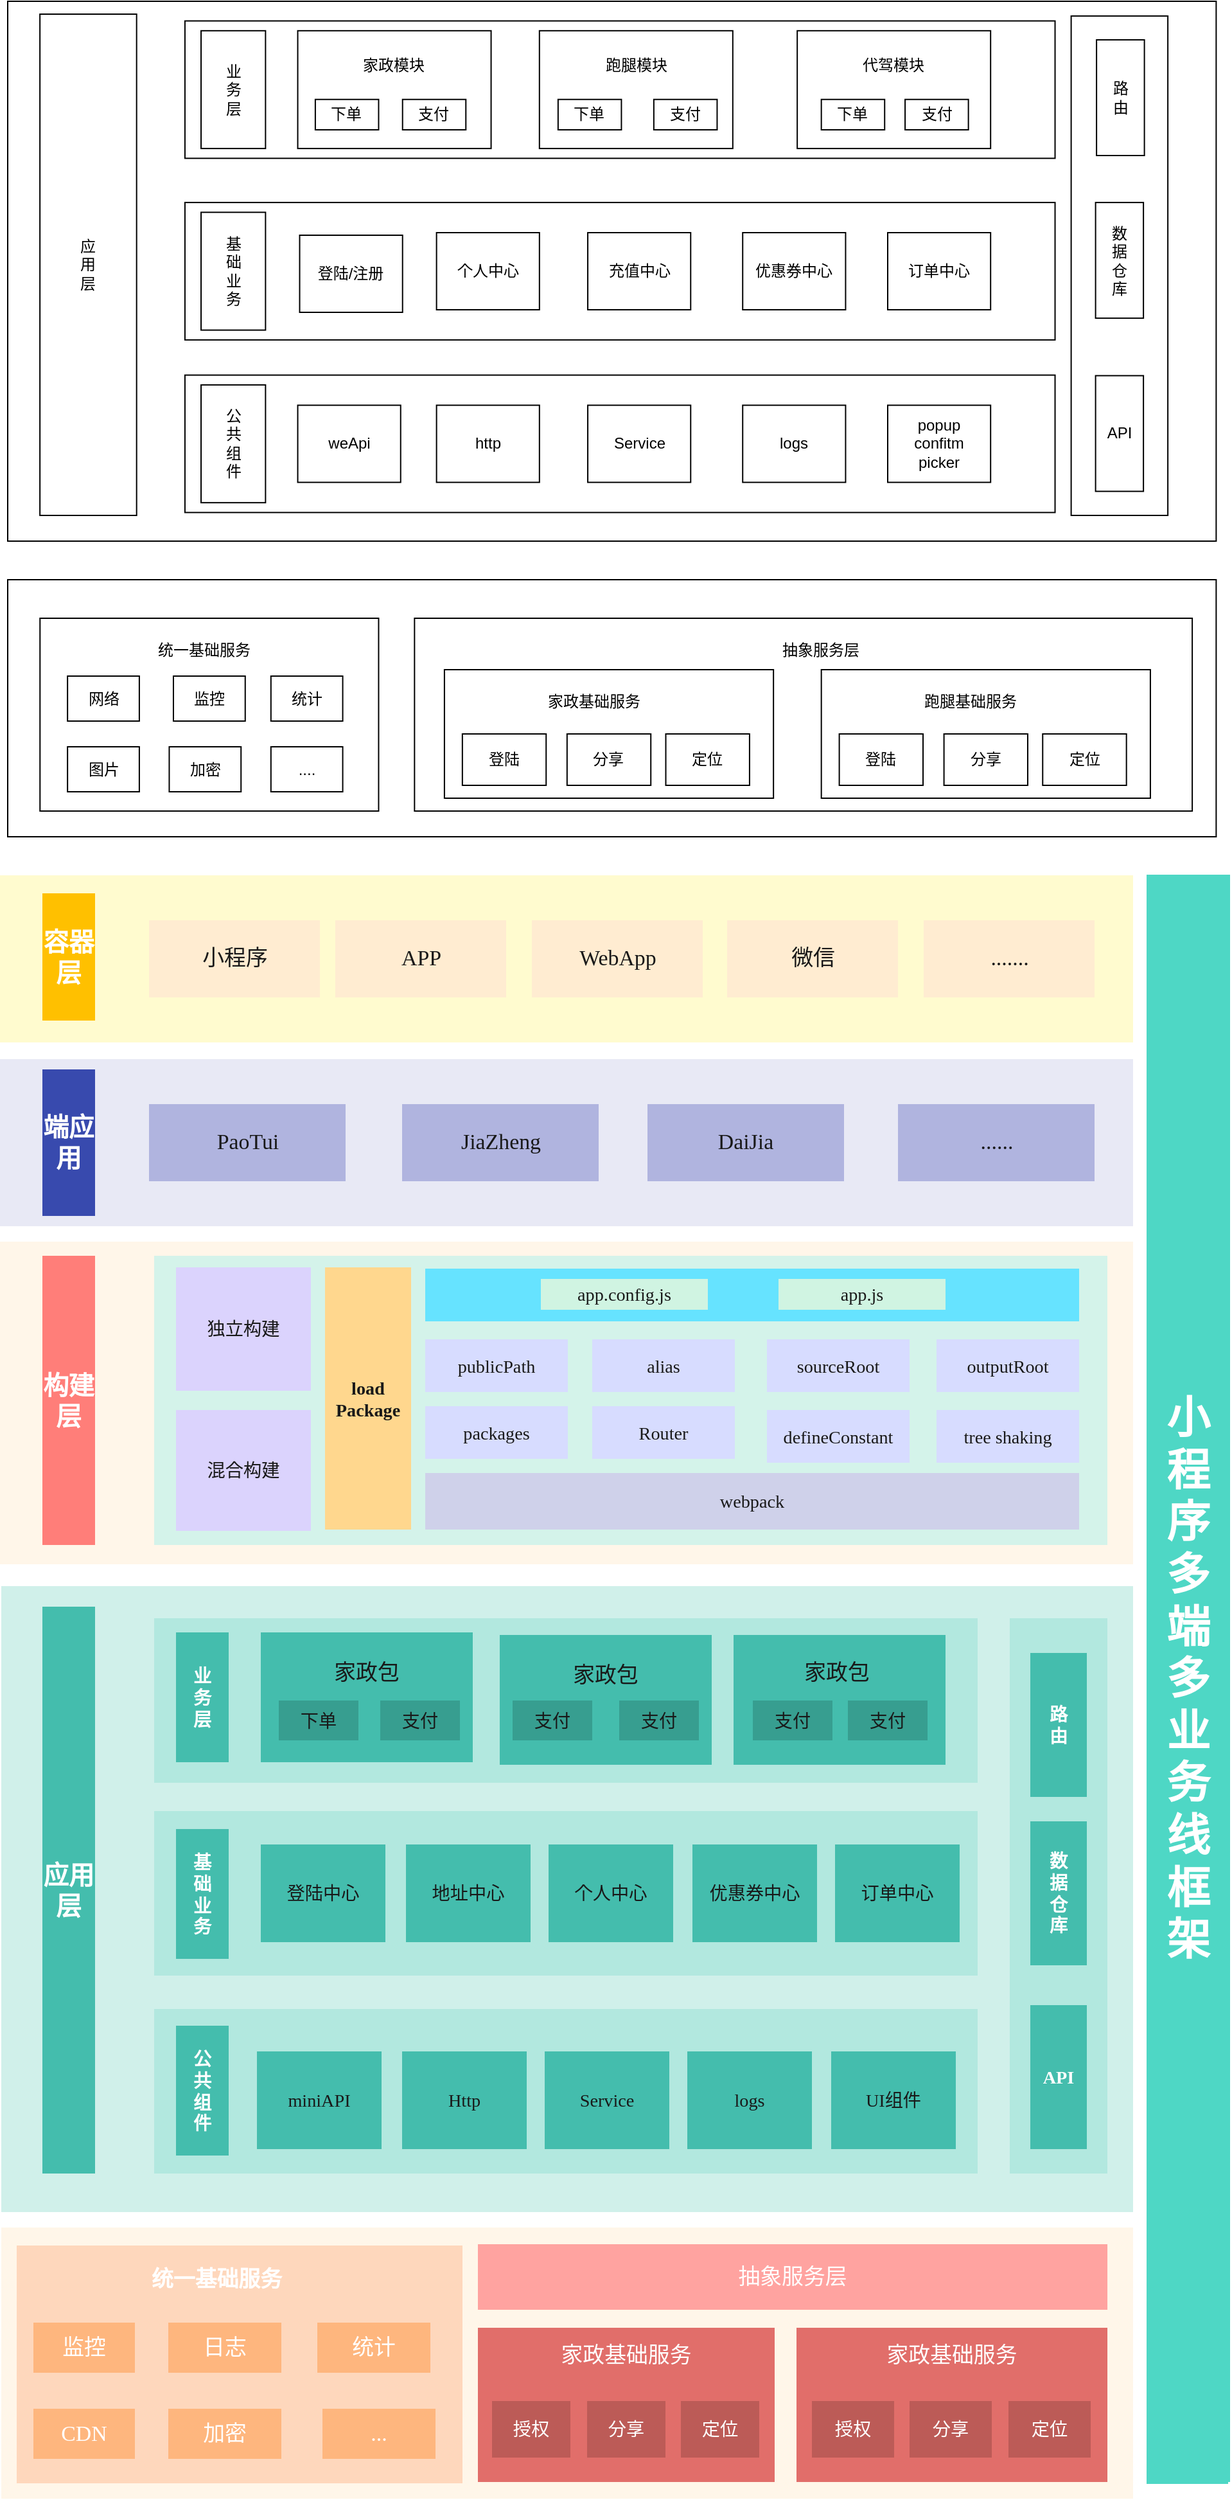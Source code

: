<mxfile version="17.4.1" type="github">
  <diagram id="Kc7AdRDBdmoPSjNJQkoI" name="第 1 页">
    <mxGraphModel dx="4392" dy="1843" grid="1" gridSize="10" guides="1" tooltips="1" connect="1" arrows="1" fold="1" page="1" pageScale="1" pageWidth="827" pageHeight="1169" math="0" shadow="0">
      <root>
        <mxCell id="0" />
        <mxCell id="1" parent="0" />
        <mxCell id="zbUwwR1sexrsRlu9ZvZl-99" value="" style="group" vertex="1" connectable="0" parent="1">
          <mxGeometry x="34" y="700" width="956" height="1263" as="geometry" />
        </mxCell>
        <mxCell id="zbUwwR1sexrsRlu9ZvZl-2" style="vsdxID=196;fillColor=#fff6e9;gradientColor=none;shape=stencil(nZBJDoAgDEVP0z3SIzjcw0SURgSDON1eSBcOCxPd/d++tukHzCddjwqkmIJ3vVqpCRqwACnJauUpRAVYAuat86rzbrYN+7FOZFKDW9KGjecyIdKMFPvdVwwbsi/wC/oT/HT+AUdxftmSMRzStf9MJZY4USwP);strokeColor=none;spacingTop=-3;spacingBottom=-3;spacingLeft=-3;spacingRight=-3;labelBackgroundColor=none;rounded=0;html=1;whiteSpace=wrap;" vertex="1" parent="zbUwwR1sexrsRlu9ZvZl-99">
          <mxGeometry y="285" width="882" height="251" as="geometry" />
        </mxCell>
        <mxCell id="zbUwwR1sexrsRlu9ZvZl-3" style="vsdxID=173;fillColor=#fffbcf;gradientColor=none;shape=stencil(nZBJDoAgDEVP0z3SIzjcw0SURgSDON1eSBcOCxPd/d++tukHzCddjwqkmIJ3vVqpCRqwACnJauUpRAVYAuat86rzbrYN+7FOZFKDW9KGjecyIdKMFPvdVwwbsi/wC/oT/HT+AUdxftmSMRzStf9MJZY4USwP);strokeColor=none;spacingTop=-3;spacingBottom=-3;spacingLeft=-3;spacingRight=-3;labelBackgroundColor=none;rounded=0;html=1;whiteSpace=wrap;" vertex="1" parent="zbUwwR1sexrsRlu9ZvZl-99">
          <mxGeometry width="882" height="130" as="geometry" />
        </mxCell>
        <mxCell id="zbUwwR1sexrsRlu9ZvZl-4" style="vsdxID=144;fillColor=#e8e9f5;gradientColor=none;shape=stencil(nZBJDoAgDEVP0z3SIzjcw0SURgSDON1eSBcOCxPd/d++tukHzCddjwqkmIJ3vVqpCRqwACnJauUpRAVYAuat86rzbrYN+7FOZFKDW9KGjecyIdKMFPvdVwwbsi/wC/oT/HT+AUdxftmSMRzStf9MJZY4USwP);strokeColor=none;spacingTop=-3;spacingBottom=-3;spacingLeft=-3;spacingRight=-3;labelBackgroundColor=none;rounded=0;html=1;whiteSpace=wrap;" vertex="1" parent="zbUwwR1sexrsRlu9ZvZl-99">
          <mxGeometry y="143" width="882" height="130" as="geometry" />
        </mxCell>
        <mxCell id="zbUwwR1sexrsRlu9ZvZl-5" value="&lt;div style=&quot;font-size: 1px&quot;&gt;&lt;p style=&quot;align:center;margin-left:0;margin-right:0;margin-top:0px;margin-bottom:0px;text-indent:0;valign:middle;direction:ltr;&quot;&gt;&lt;font style=&quot;font-size:33.87px;font-family:Microsoft YaHei;color:#ffffff;direction:ltr;letter-spacing:0px;line-height:120%;opacity:1&quot;&gt;&lt;b&gt;小程序多端多业务线框架&lt;br/&gt;&lt;/b&gt;&lt;/font&gt;&lt;/p&gt;&lt;/div&gt;" style="verticalAlign=middle;align=center;vsdxID=238;fillColor=#4ed7c5;gradientColor=none;shape=stencil(nZBJDoAgDEVP0z3SIzjcw0SURgSDON1eSBcOCxPd/d++tukHzCddjwqkmIJ3vVqpCRqwACnJauUpRAVYAuat86rzbrYN+7FOZFKDW9KGjecyIdKMFPvdVwwbsi/wC/oT/HT+AUdxftmSMRzStf9MJZY4USwP);strokeColor=#4ed7c5;strokeWidth=3;spacingTop=-3;spacingBottom=-3;spacingLeft=-3;spacingRight=-3;labelBackgroundColor=none;rounded=0;html=1;whiteSpace=wrap;" vertex="1" parent="zbUwwR1sexrsRlu9ZvZl-99">
          <mxGeometry x="894" y="1" width="62" height="1249" as="geometry" />
        </mxCell>
        <mxCell id="zbUwwR1sexrsRlu9ZvZl-6" value="&lt;div style=&quot;font-size: 1px&quot;&gt;&lt;p style=&quot;align:center;margin-left:0;margin-right:0;margin-top:0px;margin-bottom:0px;text-indent:0;valign:middle;direction:ltr;&quot;&gt;&lt;font style=&quot;font-size:19.76px;font-family:Microsoft YaHei;color:#ffffff;direction:ltr;letter-spacing:0px;line-height:120%;opacity:1&quot;&gt;&lt;b&gt;容器层&lt;br/&gt;&lt;/b&gt;&lt;/font&gt;&lt;/p&gt;&lt;/div&gt;" style="verticalAlign=middle;align=center;vsdxID=203;fillColor=#ffc000;gradientColor=none;shape=stencil(nZBJDoAgDEVP0z3SIzjcw0SURgSDON1eSBcOCxPd/d++tukHzCddjwqkmIJ3vVqpCRqwACnJauUpRAVYAuat86rzbrYN+7FOZFKDW9KGjecyIdKMFPvdVwwbsi/wC/oT/HT+AUdxftmSMRzStf9MJZY4USwP);strokeColor=none;spacingTop=-3;spacingBottom=-3;spacingLeft=-3;spacingRight=-3;labelBackgroundColor=none;rounded=0;html=1;whiteSpace=wrap;" vertex="1" parent="zbUwwR1sexrsRlu9ZvZl-99">
          <mxGeometry x="33" y="14" width="41" height="99" as="geometry" />
        </mxCell>
        <mxCell id="zbUwwR1sexrsRlu9ZvZl-7" style="vsdxID=150;fillColor=#ffecd1;gradientColor=none;shape=stencil(nZBJDoAgDEVP0z3SIzjcw0SURgSDON1eSBcOCxPd/d++tukHzCddjwqkmIJ3vVqpCRqwACnJauUpRAVYAuat86rzbrYN+7FOZFKDW9KGjecyIdKMFPvdVwwbsi/wC/oT/HT+AUdxftmSMRzStf9MJZY4USwP);strokeColor=none;spacingTop=-3;spacingBottom=-3;spacingLeft=-3;spacingRight=-3;labelBackgroundColor=none;rounded=0;html=1;whiteSpace=wrap;" vertex="1" parent="zbUwwR1sexrsRlu9ZvZl-99">
          <mxGeometry x="116" y="35" width="133" height="60" as="geometry" />
        </mxCell>
        <mxCell id="zbUwwR1sexrsRlu9ZvZl-8" value="&lt;div style=&quot;font-size: 1px&quot;&gt;&lt;p style=&quot;align:center;margin-left:0;margin-right:0;margin-top:0px;margin-bottom:0px;text-indent:0;valign:middle;direction:ltr;&quot;&gt;&lt;font style=&quot;font-size:16.93px;font-family:Microsoft YaHei;color:#191919;direction:ltr;letter-spacing:0px;line-height:120%;opacity:1&quot;&gt;小程序&lt;br/&gt;&lt;/font&gt;&lt;/p&gt;&lt;/div&gt;" style="text;vsdxID=150;fillColor=none;gradientColor=none;strokeColor=none;spacingTop=-3;spacingBottom=-3;spacingLeft=-3;spacingRight=-3;labelBackgroundColor=none;rounded=0;html=1;whiteSpace=wrap;verticalAlign=middle;align=center;;html=1;" vertex="1" parent="zbUwwR1sexrsRlu9ZvZl-7">
          <mxGeometry y="-0.51" width="133.84" height="61.38" as="geometry" />
        </mxCell>
        <mxCell id="zbUwwR1sexrsRlu9ZvZl-9" style="vsdxID=151;fillColor=#ffecd1;gradientColor=none;shape=stencil(nZBJDoAgDEVP0z3SIzjcw0SURgSDON1eSBcOCxPd/d++tukHzCddjwqkmIJ3vVqpCRqwACnJauUpRAVYAuat86rzbrYN+7FOZFKDW9KGjecyIdKMFPvdVwwbsi/wC/oT/HT+AUdxftmSMRzStf9MJZY4USwP);strokeColor=none;spacingTop=-3;spacingBottom=-3;spacingLeft=-3;spacingRight=-3;labelBackgroundColor=none;rounded=0;html=1;whiteSpace=wrap;" vertex="1" parent="zbUwwR1sexrsRlu9ZvZl-99">
          <mxGeometry x="261" y="35" width="133" height="60" as="geometry" />
        </mxCell>
        <mxCell id="zbUwwR1sexrsRlu9ZvZl-10" value="&lt;div style=&quot;font-size: 1px&quot;&gt;&lt;p style=&quot;align:center;margin-left:0;margin-right:0;margin-top:0px;margin-bottom:0px;text-indent:0;valign:middle;direction:ltr;&quot;&gt;&lt;font style=&quot;font-size:16.93px;font-family:Microsoft YaHei;color:#191919;direction:ltr;letter-spacing:0px;line-height:120%;opacity:1&quot;&gt;APP&lt;br/&gt;&lt;/font&gt;&lt;/p&gt;&lt;/div&gt;" style="text;vsdxID=151;fillColor=none;gradientColor=none;strokeColor=none;spacingTop=-3;spacingBottom=-3;spacingLeft=-3;spacingRight=-3;labelBackgroundColor=none;rounded=0;html=1;whiteSpace=wrap;verticalAlign=middle;align=center;;html=1;" vertex="1" parent="zbUwwR1sexrsRlu9ZvZl-9">
          <mxGeometry y="-0.33" width="133.84" height="60.33" as="geometry" />
        </mxCell>
        <mxCell id="zbUwwR1sexrsRlu9ZvZl-11" style="vsdxID=152;fillColor=#ffecd1;gradientColor=none;shape=stencil(nZBJDoAgDEVP0z3SIzjcw0SURgSDON1eSBcOCxPd/d++tukHzCddjwqkmIJ3vVqpCRqwACnJauUpRAVYAuat86rzbrYN+7FOZFKDW9KGjecyIdKMFPvdVwwbsi/wC/oT/HT+AUdxftmSMRzStf9MJZY4USwP);strokeColor=none;spacingTop=-3;spacingBottom=-3;spacingLeft=-3;spacingRight=-3;labelBackgroundColor=none;rounded=0;html=1;whiteSpace=wrap;" vertex="1" parent="zbUwwR1sexrsRlu9ZvZl-99">
          <mxGeometry x="414" y="35" width="133" height="60" as="geometry" />
        </mxCell>
        <mxCell id="zbUwwR1sexrsRlu9ZvZl-12" value="&lt;div style=&quot;font-size: 1px&quot;&gt;&lt;p style=&quot;align:center;margin-left:0;margin-right:0;margin-top:0px;margin-bottom:0px;text-indent:0;valign:middle;direction:ltr;&quot;&gt;&lt;font style=&quot;font-size:16.93px;font-family:Microsoft YaHei;color:#191919;direction:ltr;letter-spacing:0px;line-height:120%;opacity:1&quot;&gt;WebApp&lt;br/&gt;&lt;/font&gt;&lt;/p&gt;&lt;/div&gt;" style="text;vsdxID=152;fillColor=none;gradientColor=none;strokeColor=none;spacingTop=-3;spacingBottom=-3;spacingLeft=-3;spacingRight=-3;labelBackgroundColor=none;rounded=0;html=1;whiteSpace=wrap;verticalAlign=middle;align=center;;html=1;" vertex="1" parent="zbUwwR1sexrsRlu9ZvZl-11">
          <mxGeometry y="-0.33" width="133.84" height="60.33" as="geometry" />
        </mxCell>
        <mxCell id="zbUwwR1sexrsRlu9ZvZl-13" style="vsdxID=154;fillColor=#b0b4df;gradientColor=none;shape=stencil(nZBJDoAgDEVP0z3SIzjcw0SURgSDON1eSBcOCxPd/d++tukHzCddjwqkmIJ3vVqpCRqwACnJauUpRAVYAuat86rzbrYN+7FOZFKDW9KGjecyIdKMFPvdVwwbsi/wC/oT/HT+AUdxftmSMRzStf9MJZY4USwP);strokeColor=none;spacingTop=-3;spacingBottom=-3;spacingLeft=-3;spacingRight=-3;labelBackgroundColor=none;rounded=0;html=1;whiteSpace=wrap;" vertex="1" parent="zbUwwR1sexrsRlu9ZvZl-99">
          <mxGeometry x="116" y="178" width="153" height="60" as="geometry" />
        </mxCell>
        <mxCell id="zbUwwR1sexrsRlu9ZvZl-14" value="&lt;div style=&quot;font-size: 1px&quot;&gt;&lt;p style=&quot;align:center;margin-left:0;margin-right:0;margin-top:0px;margin-bottom:0px;text-indent:0;valign:middle;direction:ltr;&quot;&gt;&lt;font style=&quot;font-size:16.93px;font-family:Microsoft YaHei;color:#191919;direction:ltr;letter-spacing:0px;line-height:120%;opacity:1&quot;&gt;PaoTui&lt;br/&gt;&lt;/font&gt;&lt;/p&gt;&lt;/div&gt;" style="text;vsdxID=154;fillColor=none;gradientColor=none;strokeColor=none;spacingTop=-3;spacingBottom=-3;spacingLeft=-3;spacingRight=-3;labelBackgroundColor=none;rounded=0;html=1;whiteSpace=wrap;verticalAlign=middle;align=center;;html=1;" vertex="1" parent="zbUwwR1sexrsRlu9ZvZl-13">
          <mxGeometry y="-0.51" width="153.95" height="60.51" as="geometry" />
        </mxCell>
        <mxCell id="zbUwwR1sexrsRlu9ZvZl-15" style="vsdxID=159;fillColor=#b0b4df;gradientColor=none;shape=stencil(nZBJDoAgDEVP0z3SIzjcw0SURgSDON1eSBcOCxPd/d++tukHzCddjwqkmIJ3vVqpCRqwACnJauUpRAVYAuat86rzbrYN+7FOZFKDW9KGjecyIdKMFPvdVwwbsi/wC/oT/HT+AUdxftmSMRzStf9MJZY4USwP);strokeColor=none;spacingTop=-3;spacingBottom=-3;spacingLeft=-3;spacingRight=-3;labelBackgroundColor=none;rounded=0;html=1;whiteSpace=wrap;" vertex="1" parent="zbUwwR1sexrsRlu9ZvZl-99">
          <mxGeometry x="313" y="178" width="153" height="60" as="geometry" />
        </mxCell>
        <mxCell id="zbUwwR1sexrsRlu9ZvZl-16" value="&lt;div style=&quot;font-size: 1px&quot;&gt;&lt;p style=&quot;align:center;margin-left:0;margin-right:0;margin-top:0px;margin-bottom:0px;text-indent:0;valign:middle;direction:ltr;&quot;&gt;&lt;font style=&quot;font-size:16.93px;font-family:Microsoft YaHei;color:#191919;direction:ltr;letter-spacing:0px;line-height:120%;opacity:1&quot;&gt;JiaZheng&lt;br/&gt;&lt;/font&gt;&lt;/p&gt;&lt;/div&gt;" style="text;vsdxID=159;fillColor=none;gradientColor=none;strokeColor=none;spacingTop=-3;spacingBottom=-3;spacingLeft=-3;spacingRight=-3;labelBackgroundColor=none;rounded=0;html=1;whiteSpace=wrap;verticalAlign=middle;align=center;;html=1;" vertex="1" parent="zbUwwR1sexrsRlu9ZvZl-15">
          <mxGeometry y="-0.51" width="153.95" height="60.51" as="geometry" />
        </mxCell>
        <mxCell id="zbUwwR1sexrsRlu9ZvZl-17" value="&lt;div style=&quot;font-size: 1px&quot;&gt;&lt;p style=&quot;align:center;margin-left:0;margin-right:0;margin-top:0px;margin-bottom:0px;text-indent:0;valign:middle;direction:ltr;&quot;&gt;&lt;font style=&quot;font-size:16.93px;font-family:Microsoft YaHei;color:#191919;direction:ltr;letter-spacing:0px;line-height:120%;opacity:1&quot;&gt;DaiJia&lt;br/&gt;&lt;/font&gt;&lt;/p&gt;&lt;/div&gt;" style="verticalAlign=middle;align=center;vsdxID=163;fillColor=#b0b4df;gradientColor=none;shape=stencil(nZBJDoAgDEVP0z3SIzjcw0SURgSDON1eSBcOCxPd/d++tukHzCddjwqkmIJ3vVqpCRqwACnJauUpRAVYAuat86rzbrYN+7FOZFKDW9KGjecyIdKMFPvdVwwbsi/wC/oT/HT+AUdxftmSMRzStf9MJZY4USwP);strokeColor=none;spacingTop=-3;spacingBottom=-3;spacingLeft=-3;spacingRight=-3;labelBackgroundColor=none;rounded=0;html=1;whiteSpace=wrap;" vertex="1" parent="zbUwwR1sexrsRlu9ZvZl-99">
          <mxGeometry x="504" y="178" width="153" height="60" as="geometry" />
        </mxCell>
        <mxCell id="zbUwwR1sexrsRlu9ZvZl-18" value="&lt;div style=&quot;font-size: 1px&quot;&gt;&lt;p style=&quot;align:center;margin-left:0;margin-right:0;margin-top:0px;margin-bottom:0px;text-indent:0;valign:middle;direction:ltr;&quot;&gt;&lt;font style=&quot;font-size:19.76px;font-family:Microsoft YaHei;color:#ffffff;direction:ltr;letter-spacing:0px;line-height:120%;opacity:1&quot;&gt;&lt;b&gt;构建&lt;br/&gt;&lt;/b&gt;&lt;/font&gt;&lt;font style=&quot;font-size:19.76px;font-family:Microsoft YaHei;color:#ffffff;direction:ltr;letter-spacing:0px;line-height:120%;opacity:1&quot;&gt;&lt;b&gt;层&lt;br/&gt;&lt;/b&gt;&lt;/font&gt;&lt;/p&gt;&lt;/div&gt;" style="verticalAlign=middle;align=center;vsdxID=130;fillColor=#ff7e79;gradientColor=none;shape=stencil(nZBJDoAgDEVP0z3SIzjcw0SURgSDON1eSBcOCxPd/d++tukHzCddjwqkmIJ3vVqpCRqwACnJauUpRAVYAuat86rzbrYN+7FOZFKDW9KGjecyIdKMFPvdVwwbsi/wC/oT/HT+AUdxftmSMRzStf9MJZY4USwP);strokeColor=none;spacingTop=-3;spacingBottom=-3;spacingLeft=-3;spacingRight=-3;labelBackgroundColor=none;rounded=0;html=1;whiteSpace=wrap;" vertex="1" parent="zbUwwR1sexrsRlu9ZvZl-99">
          <mxGeometry x="33" y="296" width="41" height="225" as="geometry" />
        </mxCell>
        <mxCell id="zbUwwR1sexrsRlu9ZvZl-19" value="&lt;div style=&quot;font-size: 1px&quot;&gt;&lt;p style=&quot;align:center;margin-left:0;margin-right:0;margin-top:0px;margin-bottom:0px;text-indent:0;valign:middle;direction:ltr;&quot;&gt;&lt;font style=&quot;font-size:19.76px;font-family:Microsoft YaHei;color:#ffffff;direction:ltr;letter-spacing:0px;line-height:120%;opacity:1&quot;&gt;&lt;b&gt;端应用&lt;br/&gt;&lt;/b&gt;&lt;/font&gt;&lt;/p&gt;&lt;/div&gt;" style="verticalAlign=middle;align=center;vsdxID=131;fillColor=#384aae;gradientColor=none;shape=stencil(nZBJDoAgDEVP0z3SIzjcw0SURgSDON1eSBcOCxPd/d++tukHzCddjwqkmIJ3vVqpCRqwACnJauUpRAVYAuat86rzbrYN+7FOZFKDW9KGjecyIdKMFPvdVwwbsi/wC/oT/HT+AUdxftmSMRzStf9MJZY4USwP);strokeColor=none;spacingTop=-3;spacingBottom=-3;spacingLeft=-3;spacingRight=-3;labelBackgroundColor=none;rounded=0;html=1;whiteSpace=wrap;" vertex="1" parent="zbUwwR1sexrsRlu9ZvZl-99">
          <mxGeometry x="33" y="151" width="41" height="114" as="geometry" />
        </mxCell>
        <mxCell id="zbUwwR1sexrsRlu9ZvZl-20" style="vsdxID=148;fillColor=#ffecd1;gradientColor=none;shape=stencil(nZBJDoAgDEVP0z3SIzjcw0SURgSDON1eSBcOCxPd/d++tukHzCddjwqkmIJ3vVqpCRqwACnJauUpRAVYAuat86rzbrYN+7FOZFKDW9KGjecyIdKMFPvdVwwbsi/wC/oT/HT+AUdxftmSMRzStf9MJZY4USwP);strokeColor=none;spacingTop=-3;spacingBottom=-3;spacingLeft=-3;spacingRight=-3;labelBackgroundColor=none;rounded=0;html=1;whiteSpace=wrap;" vertex="1" parent="zbUwwR1sexrsRlu9ZvZl-99">
          <mxGeometry x="566" y="35" width="133" height="60" as="geometry" />
        </mxCell>
        <mxCell id="zbUwwR1sexrsRlu9ZvZl-21" value="&lt;div style=&quot;font-size: 1px&quot;&gt;&lt;p style=&quot;align:center;margin-left:0;margin-right:0;margin-top:0px;margin-bottom:0px;text-indent:0;valign:middle;direction:ltr;&quot;&gt;&lt;font style=&quot;font-size:16.93px;font-family:Microsoft YaHei;color:#191919;direction:ltr;letter-spacing:0px;line-height:120%;opacity:1&quot;&gt;微信&lt;br/&gt;&lt;/font&gt;&lt;/p&gt;&lt;/div&gt;" style="text;vsdxID=148;fillColor=none;gradientColor=none;strokeColor=none;spacingTop=-3;spacingBottom=-3;spacingLeft=-3;spacingRight=-3;labelBackgroundColor=none;rounded=0;html=1;whiteSpace=wrap;verticalAlign=middle;align=center;;html=1;" vertex="1" parent="zbUwwR1sexrsRlu9ZvZl-20">
          <mxGeometry y="-0.51" width="133.84" height="61.38" as="geometry" />
        </mxCell>
        <mxCell id="zbUwwR1sexrsRlu9ZvZl-22" style="vsdxID=158;fillColor=#ffecd1;gradientColor=none;shape=stencil(nZBJDoAgDEVP0z3SIzjcw0SURgSDON1eSBcOCxPd/d++tukHzCddjwqkmIJ3vVqpCRqwACnJauUpRAVYAuat86rzbrYN+7FOZFKDW9KGjecyIdKMFPvdVwwbsi/wC/oT/HT+AUdxftmSMRzStf9MJZY4USwP);strokeColor=none;spacingTop=-3;spacingBottom=-3;spacingLeft=-3;spacingRight=-3;labelBackgroundColor=none;rounded=0;html=1;whiteSpace=wrap;" vertex="1" parent="zbUwwR1sexrsRlu9ZvZl-99">
          <mxGeometry x="719" y="35" width="133" height="60" as="geometry" />
        </mxCell>
        <mxCell id="zbUwwR1sexrsRlu9ZvZl-23" value="&lt;div style=&quot;font-size: 1px&quot;&gt;&lt;p style=&quot;align:center;margin-left:0;margin-right:0;margin-top:0px;margin-bottom:0px;text-indent:0;valign:middle;direction:ltr;&quot;&gt;&lt;font style=&quot;font-size:16.93px;font-family:Microsoft YaHei;color:#191919;direction:ltr;letter-spacing:0px;line-height:120%;opacity:1&quot;&gt;.......&lt;br/&gt;&lt;/font&gt;&lt;/p&gt;&lt;/div&gt;" style="text;vsdxID=158;fillColor=none;gradientColor=none;strokeColor=none;spacingTop=-3;spacingBottom=-3;spacingLeft=-3;spacingRight=-3;labelBackgroundColor=none;rounded=0;html=1;whiteSpace=wrap;verticalAlign=middle;align=center;;html=1;" vertex="1" parent="zbUwwR1sexrsRlu9ZvZl-22">
          <mxGeometry y="-0.51" width="133.84" height="61.38" as="geometry" />
        </mxCell>
        <mxCell id="zbUwwR1sexrsRlu9ZvZl-24" style="vsdxID=176;fillColor=#b0b4df;gradientColor=none;shape=stencil(nZBJDoAgDEVP0z3SIzjcw0SURgSDON1eSBcOCxPd/d++tukHzCddjwqkmIJ3vVqpCRqwACnJauUpRAVYAuat86rzbrYN+7FOZFKDW9KGjecyIdKMFPvdVwwbsi/wC/oT/HT+AUdxftmSMRzStf9MJZY4USwP);strokeColor=none;spacingTop=-3;spacingBottom=-3;spacingLeft=-3;spacingRight=-3;labelBackgroundColor=none;rounded=0;html=1;whiteSpace=wrap;" vertex="1" parent="zbUwwR1sexrsRlu9ZvZl-99">
          <mxGeometry x="699" y="178" width="153" height="60" as="geometry" />
        </mxCell>
        <mxCell id="zbUwwR1sexrsRlu9ZvZl-25" value="&lt;div style=&quot;font-size: 1px&quot;&gt;&lt;p style=&quot;align:center;margin-left:0;margin-right:0;margin-top:0px;margin-bottom:0px;text-indent:0;valign:middle;direction:ltr;&quot;&gt;&lt;font style=&quot;font-size:16.93px;font-family:Microsoft YaHei;color:#191919;direction:ltr;letter-spacing:0px;line-height:120%;opacity:1&quot;&gt;......&lt;br/&gt;&lt;/font&gt;&lt;/p&gt;&lt;/div&gt;" style="text;vsdxID=176;fillColor=none;gradientColor=none;strokeColor=none;spacingTop=-3;spacingBottom=-3;spacingLeft=-3;spacingRight=-3;labelBackgroundColor=none;rounded=0;html=1;whiteSpace=wrap;verticalAlign=middle;align=center;;html=1;" vertex="1" parent="zbUwwR1sexrsRlu9ZvZl-24">
          <mxGeometry y="-0.51" width="153.95" height="61.38" as="geometry" />
        </mxCell>
        <mxCell id="zbUwwR1sexrsRlu9ZvZl-26" style="vsdxID=192;fillColor=#d4f3ea;gradientColor=none;shape=stencil(nZBJDoAgDEVP0z3SIzjcw0SURgSDON1eSBcOCxPd/d++tukHzCddjwqkmIJ3vVqpCRqwACnJauUpRAVYAuat86rzbrYN+7FOZFKDW9KGjecyIdKMFPvdVwwbsi/wC/oT/HT+AUdxftmSMRzStf9MJZY4USwP);strokeColor=none;spacingTop=-3;spacingBottom=-3;spacingLeft=-3;spacingRight=-3;labelBackgroundColor=none;rounded=0;html=1;whiteSpace=wrap;" vertex="1" parent="zbUwwR1sexrsRlu9ZvZl-99">
          <mxGeometry x="120" y="296" width="742" height="225" as="geometry" />
        </mxCell>
        <mxCell id="zbUwwR1sexrsRlu9ZvZl-27" value="&lt;div style=&quot;font-size: 1px&quot;&gt;&lt;p style=&quot;align:center;margin-left:0;margin-right:0;margin-top:0px;margin-bottom:0px;text-indent:0;valign:middle;direction:ltr;&quot;&gt;&lt;font style=&quot;font-size:14.11px;font-family:Microsoft YaHei;color:#191919;direction:ltr;letter-spacing:0px;line-height:120%;opacity:1&quot;&gt;sourceRoot&lt;br/&gt;&lt;/font&gt;&lt;/p&gt;&lt;/div&gt;" style="verticalAlign=middle;align=center;vsdxID=178;fillColor=#d7dcff;gradientColor=none;shape=stencil(nZBJDoAgDEVP0z3SIzjcw0SURgSDON1eSBcOCxPd/d++tukHzCddjwqkmIJ3vVqpCRqwACnJauUpRAVYAuat86rzbrYN+7FOZFKDW9KGjecyIdKMFPvdVwwbsi/wC/oT/HT+AUdxftmSMRzStf9MJZY4USwP);strokeColor=none;spacingTop=-3;spacingBottom=-3;spacingLeft=-3;spacingRight=-3;labelBackgroundColor=none;rounded=0;html=1;whiteSpace=wrap;" vertex="1" parent="zbUwwR1sexrsRlu9ZvZl-99">
          <mxGeometry x="597" y="361" width="111" height="41" as="geometry" />
        </mxCell>
        <mxCell id="zbUwwR1sexrsRlu9ZvZl-28" value="&lt;div style=&quot;font-size: 1px&quot;&gt;&lt;p style=&quot;align:center;margin-left:0;margin-right:0;margin-top:0px;margin-bottom:0px;text-indent:0;valign:middle;direction:ltr;&quot;&gt;&lt;font style=&quot;font-size:14.11px;font-family:Microsoft YaHei;color:#191919;direction:ltr;letter-spacing:0px;line-height:120%;opacity:1&quot;&gt;webpack&lt;br/&gt;&lt;/font&gt;&lt;/p&gt;&lt;/div&gt;" style="verticalAlign=middle;align=center;vsdxID=183;fillColor=#cfd1ea;gradientColor=none;shape=stencil(nZBJDoAgDEVP0z3SIzjcw0SURgSDON1eSBcOCxPd/d++tukHzCddjwqkmIJ3vVqpCRqwACnJauUpRAVYAuat86rzbrYN+7FOZFKDW9KGjecyIdKMFPvdVwwbsi/wC/oT/HT+AUdxftmSMRzStf9MJZY4USwP);strokeColor=none;spacingTop=-3;spacingBottom=-3;spacingLeft=-3;spacingRight=-3;labelBackgroundColor=none;rounded=0;html=1;whiteSpace=wrap;" vertex="1" parent="zbUwwR1sexrsRlu9ZvZl-99">
          <mxGeometry x="331" y="465" width="509" height="44" as="geometry" />
        </mxCell>
        <mxCell id="zbUwwR1sexrsRlu9ZvZl-29" style="vsdxID=198;fillColor=#66e3ff;gradientColor=none;shape=stencil(nZBJDoAgDEVP0z3SIzjcw0SURgSDON1eSBcOCxPd/d++tukHzCddjwqkmIJ3vVqpCRqwACnJauUpRAVYAuat86rzbrYN+7FOZFKDW9KGjecyIdKMFPvdVwwbsi/wC/oT/HT+AUdxftmSMRzStf9MJZY4USwP);strokeColor=none;spacingTop=-3;spacingBottom=-3;spacingLeft=-3;spacingRight=-3;labelBackgroundColor=none;rounded=0;html=1;whiteSpace=wrap;" vertex="1" parent="zbUwwR1sexrsRlu9ZvZl-99">
          <mxGeometry x="331" y="306" width="509" height="41" as="geometry" />
        </mxCell>
        <mxCell id="zbUwwR1sexrsRlu9ZvZl-30" value="&lt;div style=&quot;font-size: 1px&quot;&gt;&lt;p style=&quot;align:center;margin-left:0;margin-right:0;margin-top:0px;margin-bottom:0px;text-indent:0;valign:middle;direction:ltr;&quot;&gt;&lt;font style=&quot;font-size:14.11px;font-family:Microsoft YaHei;color:#191919;direction:ltr;letter-spacing:0px;line-height:120%;opacity:1&quot;&gt;app.config.js&lt;br/&gt;&lt;/font&gt;&lt;/p&gt;&lt;/div&gt;" style="verticalAlign=middle;align=center;vsdxID=204;fillColor=#d0f4e2;gradientColor=none;shape=stencil(nZBJDoAgDEVP0z3SIzjcw0SURgSDON1eSBcOCxPd/d++tukHzCddjwqkmIJ3vVqpCRqwACnJauUpRAVYAuat86rzbrYN+7FOZFKDW9KGjecyIdKMFPvdVwwbsi/wC/oT/HT+AUdxftmSMRzStf9MJZY4USwP);strokeColor=none;spacingTop=-3;spacingBottom=-3;spacingLeft=-3;spacingRight=-3;labelBackgroundColor=none;rounded=0;html=1;whiteSpace=wrap;" vertex="1" parent="zbUwwR1sexrsRlu9ZvZl-99">
          <mxGeometry x="421" y="314" width="130" height="24" as="geometry" />
        </mxCell>
        <mxCell id="zbUwwR1sexrsRlu9ZvZl-31" value="&lt;div style=&quot;font-size: 1px&quot;&gt;&lt;p style=&quot;align:center;margin-left:0;margin-right:0;margin-top:0px;margin-bottom:0px;text-indent:0;valign:middle;direction:ltr;&quot;&gt;&lt;font style=&quot;font-size:14.11px;font-family:Microsoft YaHei;color:#191919;direction:ltr;letter-spacing:0px;line-height:120%;opacity:1&quot;&gt;outputRoot&lt;br/&gt;&lt;/font&gt;&lt;/p&gt;&lt;/div&gt;" style="verticalAlign=middle;align=center;vsdxID=206;fillColor=#d7dcff;gradientColor=none;shape=stencil(nZBJDoAgDEVP0z3SIzjcw0SURgSDON1eSBcOCxPd/d++tukHzCddjwqkmIJ3vVqpCRqwACnJauUpRAVYAuat86rzbrYN+7FOZFKDW9KGjecyIdKMFPvdVwwbsi/wC/oT/HT+AUdxftmSMRzStf9MJZY4USwP);strokeColor=none;spacingTop=-3;spacingBottom=-3;spacingLeft=-3;spacingRight=-3;labelBackgroundColor=none;rounded=0;html=1;whiteSpace=wrap;" vertex="1" parent="zbUwwR1sexrsRlu9ZvZl-99">
          <mxGeometry x="729" y="361" width="111" height="41" as="geometry" />
        </mxCell>
        <mxCell id="zbUwwR1sexrsRlu9ZvZl-32" value="&lt;div style=&quot;font-size: 1px&quot;&gt;&lt;p style=&quot;align:center;margin-left:0;margin-right:0;margin-top:0px;margin-bottom:0px;text-indent:0;valign:middle;direction:ltr;&quot;&gt;&lt;font style=&quot;font-size:14.11px;font-family:Microsoft YaHei;color:#191919;direction:ltr;letter-spacing:0px;line-height:120%;opacity:1&quot;&gt;独立构建&lt;br/&gt;&lt;/font&gt;&lt;/p&gt;&lt;/div&gt;" style="verticalAlign=middle;align=center;vsdxID=193;fillColor=#dbd3fd;gradientColor=none;shape=stencil(nZBJDoAgDEVP0z3SIzjcw0SURgSDON1eSBcOCxPd/d++tukHzCddjwqkmIJ3vVqpCRqwACnJauUpRAVYAuat86rzbrYN+7FOZFKDW9KGjecyIdKMFPvdVwwbsi/wC/oT/HT+AUdxftmSMRzStf9MJZY4USwP);strokeColor=none;spacingTop=-3;spacingBottom=-3;spacingLeft=-3;spacingRight=-3;labelBackgroundColor=none;rounded=0;html=1;whiteSpace=wrap;" vertex="1" parent="zbUwwR1sexrsRlu9ZvZl-99">
          <mxGeometry x="137" y="305" width="105" height="96" as="geometry" />
        </mxCell>
        <mxCell id="zbUwwR1sexrsRlu9ZvZl-33" value="&lt;div style=&quot;font-size: 1px&quot;&gt;&lt;p style=&quot;align:center;margin-left:0;margin-right:0;margin-top:0px;margin-bottom:0px;text-indent:0;valign:middle;direction:ltr;&quot;&gt;&lt;font style=&quot;font-size:14.11px;font-family:Microsoft YaHei;color:#191919;direction:ltr;letter-spacing:0px;line-height:120%;opacity:1&quot;&gt;混合构建&lt;br/&gt;&lt;/font&gt;&lt;/p&gt;&lt;/div&gt;" style="verticalAlign=middle;align=center;vsdxID=195;fillColor=#dbd3fd;gradientColor=none;shape=stencil(nZBJDoAgDEVP0z3SIzjcw0SURgSDON1eSBcOCxPd/d++tukHzCddjwqkmIJ3vVqpCRqwACnJauUpRAVYAuat86rzbrYN+7FOZFKDW9KGjecyIdKMFPvdVwwbsi/wC/oT/HT+AUdxftmSMRzStf9MJZY4USwP);strokeColor=none;spacingTop=-3;spacingBottom=-3;spacingLeft=-3;spacingRight=-3;labelBackgroundColor=none;rounded=0;html=1;whiteSpace=wrap;" vertex="1" parent="zbUwwR1sexrsRlu9ZvZl-99">
          <mxGeometry x="137" y="416" width="105" height="94" as="geometry" />
        </mxCell>
        <mxCell id="zbUwwR1sexrsRlu9ZvZl-34" value="&lt;div style=&quot;font-size: 1px&quot;&gt;&lt;p style=&quot;align:center;margin-left:0;margin-right:0;margin-top:0px;margin-bottom:0px;text-indent:0;valign:middle;direction:ltr;&quot;&gt;&lt;font style=&quot;font-size:14.11px;font-family:Microsoft YaHei;color:#191919;direction:ltr;letter-spacing:0px;line-height:120%;opacity:1&quot;&gt;publicPath&lt;br/&gt;&lt;/font&gt;&lt;/p&gt;&lt;/div&gt;" style="verticalAlign=middle;align=center;vsdxID=207;fillColor=#d7dcff;gradientColor=none;shape=stencil(nZBJDoAgDEVP0z3SIzjcw0SURgSDON1eSBcOCxPd/d++tukHzCddjwqkmIJ3vVqpCRqwACnJauUpRAVYAuat86rzbrYN+7FOZFKDW9KGjecyIdKMFPvdVwwbsi/wC/oT/HT+AUdxftmSMRzStf9MJZY4USwP);strokeColor=none;spacingTop=-3;spacingBottom=-3;spacingLeft=-3;spacingRight=-3;labelBackgroundColor=none;rounded=0;html=1;whiteSpace=wrap;" vertex="1" parent="zbUwwR1sexrsRlu9ZvZl-99">
          <mxGeometry x="331" y="361" width="111" height="41" as="geometry" />
        </mxCell>
        <mxCell id="zbUwwR1sexrsRlu9ZvZl-35" value="&lt;div style=&quot;font-size: 1px&quot;&gt;&lt;p style=&quot;align:center;margin-left:0;margin-right:0;margin-top:0px;margin-bottom:0px;text-indent:0;valign:middle;direction:ltr;&quot;&gt;&lt;font style=&quot;font-size:14.11px;font-family:Microsoft YaHei;color:#191919;direction:ltr;letter-spacing:0px;line-height:120%;opacity:1&quot;&gt;Router&lt;br/&gt;&lt;/font&gt;&lt;/p&gt;&lt;/div&gt;" style="verticalAlign=middle;align=center;vsdxID=208;fillColor=#d7dcff;gradientColor=none;shape=stencil(nZBJDoAgDEVP0z3SIzjcw0SURgSDON1eSBcOCxPd/d++tukHzCddjwqkmIJ3vVqpCRqwACnJauUpRAVYAuat86rzbrYN+7FOZFKDW9KGjecyIdKMFPvdVwwbsi/wC/oT/HT+AUdxftmSMRzStf9MJZY4USwP);strokeColor=none;spacingTop=-3;spacingBottom=-3;spacingLeft=-3;spacingRight=-3;labelBackgroundColor=none;rounded=0;html=1;whiteSpace=wrap;" vertex="1" parent="zbUwwR1sexrsRlu9ZvZl-99">
          <mxGeometry x="461" y="413" width="111" height="41" as="geometry" />
        </mxCell>
        <mxCell id="zbUwwR1sexrsRlu9ZvZl-36" value="&lt;div style=&quot;font-size: 1px&quot;&gt;&lt;p style=&quot;align:center;margin-left:0;margin-right:0;margin-top:0px;margin-bottom:0px;text-indent:0;valign:middle;direction:ltr;&quot;&gt;&lt;font style=&quot;font-size:14.11px;font-family:Microsoft YaHei;color:#191919;direction:ltr;letter-spacing:0px;line-height:120%;opacity:1&quot;&gt;alias&lt;br/&gt;&lt;/font&gt;&lt;/p&gt;&lt;/div&gt;" style="verticalAlign=middle;align=center;vsdxID=209;fillColor=#d7dcff;gradientColor=none;shape=stencil(nZBJDoAgDEVP0z3SIzjcw0SURgSDON1eSBcOCxPd/d++tukHzCddjwqkmIJ3vVqpCRqwACnJauUpRAVYAuat86rzbrYN+7FOZFKDW9KGjecyIdKMFPvdVwwbsi/wC/oT/HT+AUdxftmSMRzStf9MJZY4USwP);strokeColor=none;spacingTop=-3;spacingBottom=-3;spacingLeft=-3;spacingRight=-3;labelBackgroundColor=none;rounded=0;html=1;whiteSpace=wrap;" vertex="1" parent="zbUwwR1sexrsRlu9ZvZl-99">
          <mxGeometry x="461" y="361" width="111" height="41" as="geometry" />
        </mxCell>
        <mxCell id="zbUwwR1sexrsRlu9ZvZl-37" value="&lt;div style=&quot;font-size: 1px&quot;&gt;&lt;p style=&quot;align:center;margin-left:0;margin-right:0;margin-top:0px;margin-bottom:0px;text-indent:0;valign:middle;direction:ltr;&quot;&gt;&lt;font style=&quot;font-size:14.11px;font-family:Microsoft YaHei;color:#191919;direction:ltr;letter-spacing:0px;line-height:120%;opacity:1&quot;&gt;packages&lt;br/&gt;&lt;/font&gt;&lt;/p&gt;&lt;/div&gt;" style="verticalAlign=middle;align=center;vsdxID=210;fillColor=#d7dcff;gradientColor=none;shape=stencil(nZBJDoAgDEVP0z3SIzjcw0SURgSDON1eSBcOCxPd/d++tukHzCddjwqkmIJ3vVqpCRqwACnJauUpRAVYAuat86rzbrYN+7FOZFKDW9KGjecyIdKMFPvdVwwbsi/wC/oT/HT+AUdxftmSMRzStf9MJZY4USwP);strokeColor=none;spacingTop=-3;spacingBottom=-3;spacingLeft=-3;spacingRight=-3;labelBackgroundColor=none;rounded=0;html=1;whiteSpace=wrap;" vertex="1" parent="zbUwwR1sexrsRlu9ZvZl-99">
          <mxGeometry x="331" y="413" width="111" height="41" as="geometry" />
        </mxCell>
        <mxCell id="zbUwwR1sexrsRlu9ZvZl-38" style="vsdxID=338;fillColor=#fff6e9;gradientColor=none;shape=stencil(nZBJDoAgDEVP0z3SIzjcw0SURgSDON1eSBcOCxPd/d++tukHzCddjwqkmIJ3vVqpCRqwACnJauUpRAVYAuat86rzbrYN+7FOZFKDW9KGjecyIdKMFPvdVwwbsi/wC/oT/HT+AUdxftmSMRzStf9MJZY4USwP);strokeColor=none;spacingTop=-3;spacingBottom=-3;spacingLeft=-3;spacingRight=-3;labelBackgroundColor=none;rounded=0;html=1;whiteSpace=wrap;" vertex="1" parent="zbUwwR1sexrsRlu9ZvZl-99">
          <mxGeometry x="1" y="1052" width="881" height="211" as="geometry" />
        </mxCell>
        <mxCell id="zbUwwR1sexrsRlu9ZvZl-39" value="&lt;div style=&quot;font-size: 1px&quot;&gt;&lt;p style=&quot;align:center;margin-left:0;margin-right:0;margin-top:0px;margin-bottom:0px;text-indent:0;valign:middle;direction:ltr;&quot;&gt;&lt;font style=&quot;font-size:16.93px;font-family:Microsoft YaHei;color:#ffffff;direction:ltr;letter-spacing:0px;line-height:120%;opacity:1&quot;&gt;抽象服务层&lt;br/&gt;&lt;/font&gt;&lt;/p&gt;&lt;/div&gt;" style="verticalAlign=middle;align=center;vsdxID=255;fillColor=#ffa3a0;gradientColor=none;shape=stencil(nZBJDoAgDEVP0z3SIzjcw0SURgSDON1eSBcOCxPd/d++tukHzCddjwqkmIJ3vVqpCRqwACnJauUpRAVYAuat86rzbrYN+7FOZFKDW9KGjecyIdKMFPvdVwwbsi/wC/oT/HT+AUdxftmSMRzStf9MJZY4USwP);strokeColor=none;spacingTop=-3;spacingBottom=-3;spacingLeft=-3;spacingRight=-3;labelBackgroundColor=none;rounded=0;html=1;whiteSpace=wrap;" vertex="1" parent="zbUwwR1sexrsRlu9ZvZl-99">
          <mxGeometry x="372" y="1065" width="490" height="51" as="geometry" />
        </mxCell>
        <mxCell id="zbUwwR1sexrsRlu9ZvZl-40" value="&lt;div style=&quot;font-size: 1px&quot;&gt;&lt;p style=&quot;align:center;margin-left:0;margin-right:0;margin-top:0px;margin-bottom:0px;text-indent:0;valign:middle;direction:ltr;&quot;&gt;&lt;font style=&quot;font-size:14.11px;font-family:Microsoft YaHei;color:#191919;direction:ltr;letter-spacing:0px;line-height:120%;opacity:1&quot;&gt;defineConstant&lt;br/&gt;&lt;/font&gt;&lt;/p&gt;&lt;/div&gt;" style="verticalAlign=middle;align=center;vsdxID=250;fillColor=#d7dcff;gradientColor=none;shape=stencil(nZBJDoAgDEVP0z3SIzjcw0SURgSDON1eSBcOCxPd/d++tukHzCddjwqkmIJ3vVqpCRqwACnJauUpRAVYAuat86rzbrYN+7FOZFKDW9KGjecyIdKMFPvdVwwbsi/wC/oT/HT+AUdxftmSMRzStf9MJZY4USwP);strokeColor=none;spacingTop=-3;spacingBottom=-3;spacingLeft=-3;spacingRight=-3;labelBackgroundColor=none;rounded=0;html=1;whiteSpace=wrap;" vertex="1" parent="zbUwwR1sexrsRlu9ZvZl-99">
          <mxGeometry x="597" y="416" width="111" height="41" as="geometry" />
        </mxCell>
        <mxCell id="zbUwwR1sexrsRlu9ZvZl-41" value="&lt;div style=&quot;font-size: 1px&quot;&gt;&lt;p style=&quot;align:center;margin-left:0;margin-right:0;margin-top:0px;margin-bottom:0px;text-indent:0;valign:middle;direction:ltr;&quot;&gt;&lt;font style=&quot;font-size:14.11px;font-family:Microsoft YaHei;color:#191919;direction:ltr;letter-spacing:0px;line-height:120%;opacity:1&quot;&gt;tree shaking&lt;br/&gt;&lt;/font&gt;&lt;/p&gt;&lt;/div&gt;" style="verticalAlign=middle;align=center;vsdxID=254;fillColor=#d7dcff;gradientColor=none;shape=stencil(nZBJDoAgDEVP0z3SIzjcw0SURgSDON1eSBcOCxPd/d++tukHzCddjwqkmIJ3vVqpCRqwACnJauUpRAVYAuat86rzbrYN+7FOZFKDW9KGjecyIdKMFPvdVwwbsi/wC/oT/HT+AUdxftmSMRzStf9MJZY4USwP);strokeColor=none;spacingTop=-3;spacingBottom=-3;spacingLeft=-3;spacingRight=-3;labelBackgroundColor=none;rounded=0;html=1;whiteSpace=wrap;" vertex="1" parent="zbUwwR1sexrsRlu9ZvZl-99">
          <mxGeometry x="729" y="416" width="111" height="41" as="geometry" />
        </mxCell>
        <mxCell id="zbUwwR1sexrsRlu9ZvZl-42" value="&lt;div style=&quot;font-size: 1px&quot;&gt;&lt;p style=&quot;align:center;margin-left:0;margin-right:0;margin-top:0px;margin-bottom:0px;text-indent:0;valign:middle;direction:ltr;&quot;&gt;&lt;font style=&quot;font-size:14.11px;font-family:Microsoft YaHei;color:#191919;direction:ltr;letter-spacing:0px;line-height:120%;opacity:1&quot;&gt;&lt;b&gt;load&lt;br/&gt;&lt;/b&gt;&lt;/font&gt;&lt;font style=&quot;font-size:14.11px;font-family:Microsoft YaHei;color:#191919;direction:ltr;letter-spacing:0px;line-height:120%;opacity:1&quot;&gt;&lt;b&gt;Package&lt;br/&gt;&lt;/b&gt;&lt;/font&gt;&lt;/p&gt;&lt;/div&gt;" style="verticalAlign=middle;align=center;vsdxID=257;fillColor=#ffd78e;gradientColor=none;shape=stencil(nZBJDoAgDEVP0z3SIzjcw0SURgSDON1eSBcOCxPd/d++tukHzCddjwqkmIJ3vVqpCRqwACnJauUpRAVYAuat86rzbrYN+7FOZFKDW9KGjecyIdKMFPvdVwwbsi/wC/oT/HT+AUdxftmSMRzStf9MJZY4USwP);strokeColor=none;spacingTop=-3;spacingBottom=-3;spacingLeft=-3;spacingRight=-3;labelBackgroundColor=none;rounded=0;html=1;whiteSpace=wrap;" vertex="1" parent="zbUwwR1sexrsRlu9ZvZl-99">
          <mxGeometry x="253" y="305" width="67" height="204" as="geometry" />
        </mxCell>
        <mxCell id="zbUwwR1sexrsRlu9ZvZl-43" value="&lt;div style=&quot;font-size: 1px&quot;&gt;&lt;p style=&quot;align:center;margin-left:0;margin-right:0;margin-top:0px;margin-bottom:0px;text-indent:0;valign:middle;direction:ltr;&quot;&gt;&lt;font style=&quot;font-size:14.11px;font-family:Microsoft YaHei;color:#191919;direction:ltr;letter-spacing:0px;line-height:120%;opacity:1&quot;&gt;app.js&lt;br/&gt;&lt;/font&gt;&lt;/p&gt;&lt;/div&gt;" style="verticalAlign=middle;align=center;vsdxID=258;fillColor=#d0f4e2;gradientColor=none;shape=stencil(nZBJDoAgDEVP0z3SIzjcw0SURgSDON1eSBcOCxPd/d++tukHzCddjwqkmIJ3vVqpCRqwACnJauUpRAVYAuat86rzbrYN+7FOZFKDW9KGjecyIdKMFPvdVwwbsi/wC/oT/HT+AUdxftmSMRzStf9MJZY4USwP);strokeColor=none;spacingTop=-3;spacingBottom=-3;spacingLeft=-3;spacingRight=-3;labelBackgroundColor=none;rounded=0;html=1;whiteSpace=wrap;" vertex="1" parent="zbUwwR1sexrsRlu9ZvZl-99">
          <mxGeometry x="606" y="314" width="130" height="24" as="geometry" />
        </mxCell>
        <mxCell id="zbUwwR1sexrsRlu9ZvZl-44" style="vsdxID=260;fillColor=#d0f0ea;gradientColor=none;shape=stencil(nZBJDoAgDEVP0z3SIzjcw0SURgSDON1eSBcOCxPd/d++tukHzCddjwqkmIJ3vVqpCRqwACnJauUpRAVYAuat86rzbrYN+7FOZFKDW9KGjecyIdKMFPvdVwwbsi/wC/oT/HT+AUdxftmSMRzStf9MJZY4USwP);strokeColor=none;spacingTop=-3;spacingBottom=-3;spacingLeft=-3;spacingRight=-3;labelBackgroundColor=none;rounded=0;html=1;whiteSpace=wrap;" vertex="1" parent="zbUwwR1sexrsRlu9ZvZl-99">
          <mxGeometry x="1" y="553" width="881" height="487" as="geometry" />
        </mxCell>
        <mxCell id="zbUwwR1sexrsRlu9ZvZl-45" value="&lt;div style=&quot;font-size: 1px&quot;&gt;&lt;p style=&quot;align:center;margin-left:0;margin-right:0;margin-top:0px;margin-bottom:0px;text-indent:0;valign:middle;direction:ltr;&quot;&gt;&lt;font style=&quot;font-size:19.76px;font-family:Microsoft YaHei;color:#ffffff;direction:ltr;letter-spacing:0px;line-height:120%;opacity:1&quot;&gt;&lt;b&gt;应用&lt;br/&gt;&lt;/b&gt;&lt;/font&gt;&lt;font style=&quot;font-size:19.76px;font-family:Microsoft YaHei;color:#ffffff;direction:ltr;letter-spacing:0px;line-height:120%;opacity:1&quot;&gt;&lt;b&gt;层&lt;br/&gt;&lt;/b&gt;&lt;/font&gt;&lt;/p&gt;&lt;/div&gt;" style="verticalAlign=middle;align=center;vsdxID=261;fillColor=#44bdad;gradientColor=none;shape=stencil(nZBJDoAgDEVP0z3SIzjcw0SURgSDON1eSBcOCxPd/d++tukHzCddjwqkmIJ3vVqpCRqwACnJauUpRAVYAuat86rzbrYN+7FOZFKDW9KGjecyIdKMFPvdVwwbsi/wC/oT/HT+AUdxftmSMRzStf9MJZY4USwP);strokeColor=none;spacingTop=-3;spacingBottom=-3;spacingLeft=-3;spacingRight=-3;labelBackgroundColor=none;rounded=0;html=1;whiteSpace=wrap;" vertex="1" parent="zbUwwR1sexrsRlu9ZvZl-99">
          <mxGeometry x="33" y="569" width="41" height="441" as="geometry" />
        </mxCell>
        <mxCell id="zbUwwR1sexrsRlu9ZvZl-46" style="vsdxID=263;fillColor=#b2e8df;gradientColor=none;shape=stencil(nZBJDoAgDEVP0z3SIzjcw0SURgSDON1eSBcOCxPd/d++tukHzCddjwqkmIJ3vVqpCRqwACnJauUpRAVYAuat86rzbrYN+7FOZFKDW9KGjecyIdKMFPvdVwwbsi/wC/oT/HT+AUdxftmSMRzStf9MJZY4USwP);strokeColor=none;spacingTop=-3;spacingBottom=-3;spacingLeft=-3;spacingRight=-3;labelBackgroundColor=none;rounded=0;html=1;whiteSpace=wrap;" vertex="1" parent="zbUwwR1sexrsRlu9ZvZl-99">
          <mxGeometry x="120" y="578" width="641" height="128" as="geometry" />
        </mxCell>
        <mxCell id="zbUwwR1sexrsRlu9ZvZl-47" value="&lt;div style=&quot;font-size: 1px&quot;&gt;&lt;p style=&quot;align:center;margin-left:0;margin-right:0;margin-top:0px;margin-bottom:0px;text-indent:0;valign:middle;direction:ltr;&quot;&gt;&lt;font style=&quot;font-size:14.11px;font-family:Microsoft YaHei;color:#ffffff;direction:ltr;letter-spacing:0px;line-height:120%;opacity:1&quot;&gt;&lt;b&gt;业&lt;br/&gt;&lt;/b&gt;&lt;/font&gt;&lt;font style=&quot;font-size:14.11px;font-family:Microsoft YaHei;color:#ffffff;direction:ltr;letter-spacing:0px;line-height:120%;opacity:1&quot;&gt;&lt;b&gt;务&lt;br/&gt;&lt;/b&gt;&lt;/font&gt;&lt;font style=&quot;font-size:14.11px;font-family:Microsoft YaHei;color:#ffffff;direction:ltr;letter-spacing:0px;line-height:120%;opacity:1&quot;&gt;&lt;b&gt;层&lt;br/&gt;&lt;/b&gt;&lt;/font&gt;&lt;/p&gt;&lt;/div&gt;" style="verticalAlign=middle;align=center;vsdxID=266;fillColor=#44bdad;gradientColor=none;shape=stencil(nZBJDoAgDEVP0z3SIzjcw0SURgSDON1eSBcOCxPd/d++tukHzCddjwqkmIJ3vVqpCRqwACnJauUpRAVYAuat86rzbrYN+7FOZFKDW9KGjecyIdKMFPvdVwwbsi/wC/oT/HT+AUdxftmSMRzStf9MJZY4USwP);strokeColor=none;spacingTop=-3;spacingBottom=-3;spacingLeft=-3;spacingRight=-3;labelBackgroundColor=none;rounded=0;html=1;whiteSpace=wrap;" vertex="1" parent="zbUwwR1sexrsRlu9ZvZl-99">
          <mxGeometry x="137" y="589" width="41" height="101" as="geometry" />
        </mxCell>
        <mxCell id="zbUwwR1sexrsRlu9ZvZl-48" style="vsdxID=267;fillColor=#44bdad;gradientColor=none;shape=stencil(nZBJDoAgDEVP0z3SIzjcw0SURgSDON1eSBcOCxPd/d++tukHzCddjwqkmIJ3vVqpCRqwACnJauUpRAVYAuat86rzbrYN+7FOZFKDW9KGjecyIdKMFPvdVwwbsi/wC/oT/HT+AUdxftmSMRzStf9MJZY4USwP);strokeColor=none;spacingTop=-3;spacingBottom=-3;spacingLeft=-3;spacingRight=-3;labelBackgroundColor=none;rounded=0;html=1;whiteSpace=wrap;" vertex="1" parent="zbUwwR1sexrsRlu9ZvZl-99">
          <mxGeometry x="203" y="589" width="165" height="101" as="geometry" />
        </mxCell>
        <mxCell id="zbUwwR1sexrsRlu9ZvZl-49" value="&lt;div style=&quot;font-size: 1px&quot;&gt;&lt;p style=&quot;align:center;margin-left:0;margin-right:0;margin-top:0px;margin-bottom:0px;text-indent:0;valign:middle;direction:ltr;&quot;&gt;&lt;font style=&quot;font-size:16.93px;font-family:Microsoft YaHei;color:#191919;direction:ltr;letter-spacing:0px;line-height:120%;opacity:1&quot;&gt;家政包&lt;br/&gt;&lt;/font&gt;&lt;/p&gt;&lt;/div&gt;" style="verticalAlign=middle;align=center;vsdxID=269;fillColor=none;gradientColor=none;shape=stencil(nZBLDoAgDERP0z3SIyjew0SURgSD+Lu9kMZoXLhwN9O+tukAlrNpJg1SzDH4QW/URgNYgZTkjA4UkwJUgGXng+6DX1zLfmoymdXo17xh5zmRJ6Q42BWCfc2oJfdAr+Yv+AP9Cb7OJ3H/2JG1HNGz/84klThPVCc=);strokeColor=none;strokeWidth=102;spacingTop=-3;spacingBottom=-3;spacingLeft=-3;spacingRight=-3;labelBackgroundColor=none;rounded=0;html=1;whiteSpace=wrap;" vertex="1" parent="zbUwwR1sexrsRlu9ZvZl-99">
          <mxGeometry x="233" y="605" width="105" height="31" as="geometry" />
        </mxCell>
        <mxCell id="zbUwwR1sexrsRlu9ZvZl-50" value="&lt;div style=&quot;font-size: 1px&quot;&gt;&lt;p style=&quot;align:center;margin-left:0;margin-right:0;margin-top:0px;margin-bottom:0px;text-indent:0;valign:middle;direction:ltr;&quot;&gt;&lt;font style=&quot;font-size:14.11px;font-family:Microsoft YaHei;color:#191919;direction:ltr;letter-spacing:0px;line-height:120%;opacity:1&quot;&gt;下单&lt;br/&gt;&lt;/font&gt;&lt;/p&gt;&lt;/div&gt;" style="verticalAlign=middle;align=center;vsdxID=271;fillColor=#379e90;gradientColor=none;shape=stencil(nZBJDoAgDEVP0z3SIzjcw0SURgSDON1eSBcOCxPd/d++tukHzCddjwqkmIJ3vVqpCRqwACnJauUpRAVYAuat86rzbrYN+7FOZFKDW9KGjecyIdKMFPvdVwwbsi/wC/oT/HT+AUdxftmSMRzStf9MJZY4USwP);strokeColor=none;spacingTop=-3;spacingBottom=-3;spacingLeft=-3;spacingRight=-3;labelBackgroundColor=none;rounded=0;html=1;whiteSpace=wrap;" vertex="1" parent="zbUwwR1sexrsRlu9ZvZl-99">
          <mxGeometry x="217" y="642" width="62" height="31" as="geometry" />
        </mxCell>
        <mxCell id="zbUwwR1sexrsRlu9ZvZl-51" value="&lt;div style=&quot;font-size: 1px&quot;&gt;&lt;p style=&quot;align:center;margin-left:0;margin-right:0;margin-top:0px;margin-bottom:0px;text-indent:0;valign:middle;direction:ltr;&quot;&gt;&lt;font style=&quot;font-size:14.11px;font-family:Microsoft YaHei;color:#191919;direction:ltr;letter-spacing:0px;line-height:120%;opacity:1&quot;&gt;支付&lt;br/&gt;&lt;/font&gt;&lt;/p&gt;&lt;/div&gt;" style="verticalAlign=middle;align=center;vsdxID=272;fillColor=#379e90;gradientColor=none;shape=stencil(nZBJDoAgDEVP0z3SIzjcw0SURgSDON1eSBcOCxPd/d++tukHzCddjwqkmIJ3vVqpCRqwACnJauUpRAVYAuat86rzbrYN+7FOZFKDW9KGjecyIdKMFPvdVwwbsi/wC/oT/HT+AUdxftmSMRzStf9MJZY4USwP);strokeColor=none;spacingTop=-3;spacingBottom=-3;spacingLeft=-3;spacingRight=-3;labelBackgroundColor=none;rounded=0;html=1;whiteSpace=wrap;" vertex="1" parent="zbUwwR1sexrsRlu9ZvZl-99">
          <mxGeometry x="296" y="642" width="62" height="31" as="geometry" />
        </mxCell>
        <mxCell id="zbUwwR1sexrsRlu9ZvZl-52" style="vsdxID=273;fillColor=#44bdad;gradientColor=none;shape=stencil(nZBJDoAgDEVP0z3SIzjcw0SURgSDON1eSBcOCxPd/d++tukHzCddjwqkmIJ3vVqpCRqwACnJauUpRAVYAuat86rzbrYN+7FOZFKDW9KGjecyIdKMFPvdVwwbsi/wC/oT/HT+AUdxftmSMRzStf9MJZY4USwP);strokeColor=none;spacingTop=-3;spacingBottom=-3;spacingLeft=-3;spacingRight=-3;labelBackgroundColor=none;rounded=0;html=1;whiteSpace=wrap;" vertex="1" parent="zbUwwR1sexrsRlu9ZvZl-99">
          <mxGeometry x="389" y="591" width="165" height="101" as="geometry" />
        </mxCell>
        <mxCell id="zbUwwR1sexrsRlu9ZvZl-53" value="&lt;div style=&quot;font-size: 1px&quot;&gt;&lt;p style=&quot;align:center;margin-left:0;margin-right:0;margin-top:0px;margin-bottom:0px;text-indent:0;valign:middle;direction:ltr;&quot;&gt;&lt;font style=&quot;font-size:16.93px;font-family:Microsoft YaHei;color:#191919;direction:ltr;letter-spacing:0px;line-height:120%;opacity:1&quot;&gt;家政包&lt;br/&gt;&lt;/font&gt;&lt;/p&gt;&lt;/div&gt;" style="verticalAlign=middle;align=center;vsdxID=274;fillColor=none;gradientColor=none;shape=stencil(nZBLDoAgDERP0z3SIyjew0SURgSD+Lu9kMZoXLhwN9O+tukAlrNpJg1SzDH4QW/URgNYgZTkjA4UkwJUgGXng+6DX1zLfmoymdXo17xh5zmRJ6Q42BWCfc2oJfdAr+Yv+AP9Cb7OJ3H/2JG1HNGz/84klThPVCc=);strokeColor=none;strokeWidth=102;spacingTop=-3;spacingBottom=-3;spacingLeft=-3;spacingRight=-3;labelBackgroundColor=none;rounded=0;html=1;whiteSpace=wrap;" vertex="1" parent="zbUwwR1sexrsRlu9ZvZl-99">
          <mxGeometry x="419" y="607" width="105" height="31" as="geometry" />
        </mxCell>
        <mxCell id="zbUwwR1sexrsRlu9ZvZl-54" value="&lt;div style=&quot;font-size: 1px&quot;&gt;&lt;p style=&quot;align:center;margin-left:0;margin-right:0;margin-top:0px;margin-bottom:0px;text-indent:0;valign:middle;direction:ltr;&quot;&gt;&lt;font style=&quot;font-size:14.11px;font-family:Microsoft YaHei;color:#191919;direction:ltr;letter-spacing:0px;line-height:120%;opacity:1&quot;&gt;支付&lt;br/&gt;&lt;/font&gt;&lt;/p&gt;&lt;/div&gt;" style="verticalAlign=middle;align=center;vsdxID=275;fillColor=#379e90;gradientColor=none;shape=stencil(nZBJDoAgDEVP0z3SIzjcw0SURgSDON1eSBcOCxPd/d++tukHzCddjwqkmIJ3vVqpCRqwACnJauUpRAVYAuat86rzbrYN+7FOZFKDW9KGjecyIdKMFPvdVwwbsi/wC/oT/HT+AUdxftmSMRzStf9MJZY4USwP);strokeColor=none;spacingTop=-3;spacingBottom=-3;spacingLeft=-3;spacingRight=-3;labelBackgroundColor=none;rounded=0;html=1;whiteSpace=wrap;" vertex="1" parent="zbUwwR1sexrsRlu9ZvZl-99">
          <mxGeometry x="399" y="642" width="62" height="31" as="geometry" />
        </mxCell>
        <mxCell id="zbUwwR1sexrsRlu9ZvZl-55" value="&lt;div style=&quot;font-size: 1px&quot;&gt;&lt;p style=&quot;align:center;margin-left:0;margin-right:0;margin-top:0px;margin-bottom:0px;text-indent:0;valign:middle;direction:ltr;&quot;&gt;&lt;font style=&quot;font-size:14.11px;font-family:Microsoft YaHei;color:#191919;direction:ltr;letter-spacing:0px;line-height:120%;opacity:1&quot;&gt;支付&lt;br/&gt;&lt;/font&gt;&lt;/p&gt;&lt;/div&gt;" style="verticalAlign=middle;align=center;vsdxID=276;fillColor=#379e90;gradientColor=none;shape=stencil(nZBJDoAgDEVP0z3SIzjcw0SURgSDON1eSBcOCxPd/d++tukHzCddjwqkmIJ3vVqpCRqwACnJauUpRAVYAuat86rzbrYN+7FOZFKDW9KGjecyIdKMFPvdVwwbsi/wC/oT/HT+AUdxftmSMRzStf9MJZY4USwP);strokeColor=none;spacingTop=-3;spacingBottom=-3;spacingLeft=-3;spacingRight=-3;labelBackgroundColor=none;rounded=0;html=1;whiteSpace=wrap;" vertex="1" parent="zbUwwR1sexrsRlu9ZvZl-99">
          <mxGeometry x="482" y="642" width="62" height="31" as="geometry" />
        </mxCell>
        <mxCell id="zbUwwR1sexrsRlu9ZvZl-56" style="vsdxID=277;fillColor=#44bdad;gradientColor=none;shape=stencil(nZBJDoAgDEVP0z3SIzjcw0SURgSDON1eSBcOCxPd/d++tukHzCddjwqkmIJ3vVqpCRqwACnJauUpRAVYAuat86rzbrYN+7FOZFKDW9KGjecyIdKMFPvdVwwbsi/wC/oT/HT+AUdxftmSMRzStf9MJZY4USwP);strokeColor=none;spacingTop=-3;spacingBottom=-3;spacingLeft=-3;spacingRight=-3;labelBackgroundColor=none;rounded=0;html=1;whiteSpace=wrap;" vertex="1" parent="zbUwwR1sexrsRlu9ZvZl-99">
          <mxGeometry x="571" y="591" width="165" height="101" as="geometry" />
        </mxCell>
        <mxCell id="zbUwwR1sexrsRlu9ZvZl-57" value="&lt;div style=&quot;font-size: 1px&quot;&gt;&lt;p style=&quot;align:center;margin-left:0;margin-right:0;margin-top:0px;margin-bottom:0px;text-indent:0;valign:middle;direction:ltr;&quot;&gt;&lt;font style=&quot;font-size:14.11px;font-family:Microsoft YaHei;color:#191919;direction:ltr;letter-spacing:0px;line-height:120%;opacity:1&quot;&gt;支付&lt;br/&gt;&lt;/font&gt;&lt;/p&gt;&lt;/div&gt;" style="verticalAlign=middle;align=center;vsdxID=278;fillColor=#379e90;gradientColor=none;shape=stencil(nZBJDoAgDEVP0z3SIzjcw0SURgSDON1eSBcOCxPd/d++tukHzCddjwqkmIJ3vVqpCRqwACnJauUpRAVYAuat86rzbrYN+7FOZFKDW9KGjecyIdKMFPvdVwwbsi/wC/oT/HT+AUdxftmSMRzStf9MJZY4USwP);strokeColor=none;spacingTop=-3;spacingBottom=-3;spacingLeft=-3;spacingRight=-3;labelBackgroundColor=none;rounded=0;html=1;whiteSpace=wrap;" vertex="1" parent="zbUwwR1sexrsRlu9ZvZl-99">
          <mxGeometry x="586" y="642" width="62" height="31" as="geometry" />
        </mxCell>
        <mxCell id="zbUwwR1sexrsRlu9ZvZl-58" value="&lt;div style=&quot;font-size: 1px&quot;&gt;&lt;p style=&quot;align:center;margin-left:0;margin-right:0;margin-top:0px;margin-bottom:0px;text-indent:0;valign:middle;direction:ltr;&quot;&gt;&lt;font style=&quot;font-size:14.11px;font-family:Microsoft YaHei;color:#191919;direction:ltr;letter-spacing:0px;line-height:120%;opacity:1&quot;&gt;支付&lt;br/&gt;&lt;/font&gt;&lt;/p&gt;&lt;/div&gt;" style="verticalAlign=middle;align=center;vsdxID=279;fillColor=#379e90;gradientColor=none;shape=stencil(nZBJDoAgDEVP0z3SIzjcw0SURgSDON1eSBcOCxPd/d++tukHzCddjwqkmIJ3vVqpCRqwACnJauUpRAVYAuat86rzbrYN+7FOZFKDW9KGjecyIdKMFPvdVwwbsi/wC/oT/HT+AUdxftmSMRzStf9MJZY4USwP);strokeColor=none;spacingTop=-3;spacingBottom=-3;spacingLeft=-3;spacingRight=-3;labelBackgroundColor=none;rounded=0;html=1;whiteSpace=wrap;" vertex="1" parent="zbUwwR1sexrsRlu9ZvZl-99">
          <mxGeometry x="660" y="642" width="62" height="31" as="geometry" />
        </mxCell>
        <mxCell id="zbUwwR1sexrsRlu9ZvZl-59" value="&lt;div style=&quot;font-size: 1px&quot;&gt;&lt;p style=&quot;align:center;margin-left:0;margin-right:0;margin-top:0px;margin-bottom:0px;text-indent:0;valign:middle;direction:ltr;&quot;&gt;&lt;font style=&quot;font-size:16.93px;font-family:Microsoft YaHei;color:#191919;direction:ltr;letter-spacing:0px;line-height:120%;opacity:1&quot;&gt;家政包&lt;br/&gt;&lt;/font&gt;&lt;/p&gt;&lt;/div&gt;" style="verticalAlign=middle;align=center;vsdxID=280;fillColor=none;gradientColor=none;shape=stencil(nZBLDoAgDERP0z3SIyjew0SURgSD+Lu9kMZoXLhwN9O+tukAlrNpJg1SzDH4QW/URgNYgZTkjA4UkwJUgGXng+6DX1zLfmoymdXo17xh5zmRJ6Q42BWCfc2oJfdAr+Yv+AP9Cb7OJ3H/2JG1HNGz/84klThPVCc=);strokeColor=none;strokeWidth=102;spacingTop=-3;spacingBottom=-3;spacingLeft=-3;spacingRight=-3;labelBackgroundColor=none;rounded=0;html=1;whiteSpace=wrap;" vertex="1" parent="zbUwwR1sexrsRlu9ZvZl-99">
          <mxGeometry x="599" y="605" width="105" height="31" as="geometry" />
        </mxCell>
        <mxCell id="zbUwwR1sexrsRlu9ZvZl-60" style="vsdxID=282;fillColor=#b2e8df;gradientColor=none;shape=stencil(nZBJDoAgDEVP0z3SIzjcw0SURgSDON1eSBcOCxPd/d++tukHzCddjwqkmIJ3vVqpCRqwACnJauUpRAVYAuat86rzbrYN+7FOZFKDW9KGjecyIdKMFPvdVwwbsi/wC/oT/HT+AUdxftmSMRzStf9MJZY4USwP);strokeColor=none;spacingTop=-3;spacingBottom=-3;spacingLeft=-3;spacingRight=-3;labelBackgroundColor=none;rounded=0;html=1;whiteSpace=wrap;" vertex="1" parent="zbUwwR1sexrsRlu9ZvZl-99">
          <mxGeometry x="120" y="728" width="641" height="128" as="geometry" />
        </mxCell>
        <mxCell id="zbUwwR1sexrsRlu9ZvZl-61" value="&lt;div style=&quot;font-size: 1px&quot;&gt;&lt;p style=&quot;align:center;margin-left:0;margin-right:0;margin-top:0px;margin-bottom:0px;text-indent:0;valign:middle;direction:ltr;&quot;&gt;&lt;font style=&quot;font-size:14.11px;font-family:Microsoft YaHei;color:#ffffff;direction:ltr;letter-spacing:0px;line-height:120%;opacity:1&quot;&gt;&lt;b&gt;基&lt;br/&gt;&lt;/b&gt;&lt;/font&gt;&lt;font style=&quot;font-size:14.11px;font-family:Microsoft YaHei;color:#ffffff;direction:ltr;letter-spacing:0px;line-height:120%;opacity:1&quot;&gt;&lt;b&gt;础&lt;br/&gt;&lt;/b&gt;&lt;/font&gt;&lt;font style=&quot;font-size:14.11px;font-family:Microsoft YaHei;color:#ffffff;direction:ltr;letter-spacing:0px;line-height:120%;opacity:1&quot;&gt;&lt;b&gt;业&lt;br/&gt;&lt;/b&gt;&lt;/font&gt;&lt;font style=&quot;font-size:14.11px;font-family:Microsoft YaHei;color:#ffffff;direction:ltr;letter-spacing:0px;line-height:120%;opacity:1&quot;&gt;&lt;b&gt;务&lt;br/&gt;&lt;/b&gt;&lt;/font&gt;&lt;/p&gt;&lt;/div&gt;" style="verticalAlign=middle;align=center;vsdxID=283;fillColor=#44bdad;gradientColor=none;shape=stencil(nZBJDoAgDEVP0z3SIzjcw0SURgSDON1eSBcOCxPd/d++tukHzCddjwqkmIJ3vVqpCRqwACnJauUpRAVYAuat86rzbrYN+7FOZFKDW9KGjecyIdKMFPvdVwwbsi/wC/oT/HT+AUdxftmSMRzStf9MJZY4USwP);strokeColor=none;spacingTop=-3;spacingBottom=-3;spacingLeft=-3;spacingRight=-3;labelBackgroundColor=none;rounded=0;html=1;whiteSpace=wrap;" vertex="1" parent="zbUwwR1sexrsRlu9ZvZl-99">
          <mxGeometry x="137" y="742" width="41" height="101" as="geometry" />
        </mxCell>
        <mxCell id="zbUwwR1sexrsRlu9ZvZl-62" style="vsdxID=284;fillColor=#b2e8df;gradientColor=none;shape=stencil(nZBJDoAgDEVP0z3SIzjcw0SURgSDON1eSBcOCxPd/d++tukHzCddjwqkmIJ3vVqpCRqwACnJauUpRAVYAuat86rzbrYN+7FOZFKDW9KGjecyIdKMFPvdVwwbsi/wC/oT/HT+AUdxftmSMRzStf9MJZY4USwP);strokeColor=none;spacingTop=-3;spacingBottom=-3;spacingLeft=-3;spacingRight=-3;labelBackgroundColor=none;rounded=0;html=1;whiteSpace=wrap;" vertex="1" parent="zbUwwR1sexrsRlu9ZvZl-99">
          <mxGeometry x="120" y="882" width="641" height="128" as="geometry" />
        </mxCell>
        <mxCell id="zbUwwR1sexrsRlu9ZvZl-63" value="&lt;div style=&quot;font-size: 1px&quot;&gt;&lt;p style=&quot;align:center;margin-left:0;margin-right:0;margin-top:0px;margin-bottom:0px;text-indent:0;valign:middle;direction:ltr;&quot;&gt;&lt;font style=&quot;font-size:14.11px;font-family:Microsoft YaHei;color:#191919;direction:ltr;letter-spacing:0px;line-height:120%;opacity:1&quot;&gt;登陆中心&lt;br/&gt;&lt;/font&gt;&lt;/p&gt;&lt;/div&gt;" style="verticalAlign=middle;align=center;vsdxID=285;fillColor=#44bdad;gradientColor=none;shape=stencil(nZBJDoAgDEVP0z3SIzjcw0SURgSDON1eSBcOCxPd/d++tukHzCddjwqkmIJ3vVqpCRqwACnJauUpRAVYAuat86rzbrYN+7FOZFKDW9KGjecyIdKMFPvdVwwbsi/wC/oT/HT+AUdxftmSMRzStf9MJZY4USwP);strokeColor=none;spacingTop=-3;spacingBottom=-3;spacingLeft=-3;spacingRight=-3;labelBackgroundColor=none;rounded=0;html=1;whiteSpace=wrap;" vertex="1" parent="zbUwwR1sexrsRlu9ZvZl-99">
          <mxGeometry x="203" y="754" width="97" height="76" as="geometry" />
        </mxCell>
        <mxCell id="zbUwwR1sexrsRlu9ZvZl-64" value="&lt;div style=&quot;font-size: 1px&quot;&gt;&lt;p style=&quot;align:center;margin-left:0;margin-right:0;margin-top:0px;margin-bottom:0px;text-indent:0;valign:middle;direction:ltr;&quot;&gt;&lt;font style=&quot;font-size:14.11px;font-family:Microsoft YaHei;color:#191919;direction:ltr;letter-spacing:0px;line-height:120%;opacity:1&quot;&gt;地址中心&lt;br/&gt;&lt;/font&gt;&lt;/p&gt;&lt;/div&gt;" style="verticalAlign=middle;align=center;vsdxID=296;fillColor=#44bdad;gradientColor=none;shape=stencil(nZBJDoAgDEVP0z3SIzjcw0SURgSDON1eSBcOCxPd/d++tukHzCddjwqkmIJ3vVqpCRqwACnJauUpRAVYAuat86rzbrYN+7FOZFKDW9KGjecyIdKMFPvdVwwbsi/wC/oT/HT+AUdxftmSMRzStf9MJZY4USwP);strokeColor=none;spacingTop=-3;spacingBottom=-3;spacingLeft=-3;spacingRight=-3;labelBackgroundColor=none;rounded=0;html=1;whiteSpace=wrap;" vertex="1" parent="zbUwwR1sexrsRlu9ZvZl-99">
          <mxGeometry x="316" y="754" width="97" height="76" as="geometry" />
        </mxCell>
        <mxCell id="zbUwwR1sexrsRlu9ZvZl-65" value="&lt;div style=&quot;font-size: 1px&quot;&gt;&lt;p style=&quot;align:center;margin-left:0;margin-right:0;margin-top:0px;margin-bottom:0px;text-indent:0;valign:middle;direction:ltr;&quot;&gt;&lt;font style=&quot;font-size:14.11px;font-family:Microsoft YaHei;color:#191919;direction:ltr;letter-spacing:0px;line-height:120%;opacity:1&quot;&gt;优惠券中心&lt;br/&gt;&lt;/font&gt;&lt;/p&gt;&lt;/div&gt;" style="verticalAlign=middle;align=center;vsdxID=297;fillColor=#44bdad;gradientColor=none;shape=stencil(nZBJDoAgDEVP0z3SIzjcw0SURgSDON1eSBcOCxPd/d++tukHzCddjwqkmIJ3vVqpCRqwACnJauUpRAVYAuat86rzbrYN+7FOZFKDW9KGjecyIdKMFPvdVwwbsi/wC/oT/HT+AUdxftmSMRzStf9MJZY4USwP);strokeColor=none;spacingTop=-3;spacingBottom=-3;spacingLeft=-3;spacingRight=-3;labelBackgroundColor=none;rounded=0;html=1;whiteSpace=wrap;" vertex="1" parent="zbUwwR1sexrsRlu9ZvZl-99">
          <mxGeometry x="539" y="754" width="97" height="76" as="geometry" />
        </mxCell>
        <mxCell id="zbUwwR1sexrsRlu9ZvZl-66" value="&lt;div style=&quot;font-size: 1px&quot;&gt;&lt;p style=&quot;align:center;margin-left:0;margin-right:0;margin-top:0px;margin-bottom:0px;text-indent:0;valign:middle;direction:ltr;&quot;&gt;&lt;font style=&quot;font-size:14.11px;font-family:Microsoft YaHei;color:#191919;direction:ltr;letter-spacing:0px;line-height:120%;opacity:1&quot;&gt;个人中心&lt;br/&gt;&lt;/font&gt;&lt;/p&gt;&lt;/div&gt;" style="verticalAlign=middle;align=center;vsdxID=298;fillColor=#44bdad;gradientColor=none;shape=stencil(nZBJDoAgDEVP0z3SIzjcw0SURgSDON1eSBcOCxPd/d++tukHzCddjwqkmIJ3vVqpCRqwACnJauUpRAVYAuat86rzbrYN+7FOZFKDW9KGjecyIdKMFPvdVwwbsi/wC/oT/HT+AUdxftmSMRzStf9MJZY4USwP);strokeColor=none;spacingTop=-3;spacingBottom=-3;spacingLeft=-3;spacingRight=-3;labelBackgroundColor=none;rounded=0;html=1;whiteSpace=wrap;" vertex="1" parent="zbUwwR1sexrsRlu9ZvZl-99">
          <mxGeometry x="427" y="754" width="97" height="76" as="geometry" />
        </mxCell>
        <mxCell id="zbUwwR1sexrsRlu9ZvZl-67" value="&lt;div style=&quot;font-size: 1px&quot;&gt;&lt;p style=&quot;align:center;margin-left:0;margin-right:0;margin-top:0px;margin-bottom:0px;text-indent:0;valign:middle;direction:ltr;&quot;&gt;&lt;font style=&quot;font-size:14.11px;font-family:Microsoft YaHei;color:#191919;direction:ltr;letter-spacing:0px;line-height:120%;opacity:1&quot;&gt;订单中心&lt;br/&gt;&lt;/font&gt;&lt;/p&gt;&lt;/div&gt;" style="verticalAlign=middle;align=center;vsdxID=300;fillColor=#44bdad;gradientColor=none;shape=stencil(nZBJDoAgDEVP0z3SIzjcw0SURgSDON1eSBcOCxPd/d++tukHzCddjwqkmIJ3vVqpCRqwACnJauUpRAVYAuat86rzbrYN+7FOZFKDW9KGjecyIdKMFPvdVwwbsi/wC/oT/HT+AUdxftmSMRzStf9MJZY4USwP);strokeColor=none;spacingTop=-3;spacingBottom=-3;spacingLeft=-3;spacingRight=-3;labelBackgroundColor=none;rounded=0;html=1;whiteSpace=wrap;" vertex="1" parent="zbUwwR1sexrsRlu9ZvZl-99">
          <mxGeometry x="650" y="754" width="97" height="76" as="geometry" />
        </mxCell>
        <mxCell id="zbUwwR1sexrsRlu9ZvZl-68" value="&lt;div style=&quot;font-size: 1px&quot;&gt;&lt;p style=&quot;align:center;margin-left:0;margin-right:0;margin-top:0px;margin-bottom:0px;text-indent:0;valign:middle;direction:ltr;&quot;&gt;&lt;font style=&quot;font-size:14.11px;font-family:Microsoft YaHei;color:#ffffff;direction:ltr;letter-spacing:0px;line-height:120%;opacity:1&quot;&gt;&lt;b&gt;公&lt;br/&gt;&lt;/b&gt;&lt;/font&gt;&lt;font style=&quot;font-size:14.11px;font-family:Microsoft YaHei;color:#ffffff;direction:ltr;letter-spacing:0px;line-height:120%;opacity:1&quot;&gt;&lt;b&gt;共&lt;br/&gt;&lt;/b&gt;&lt;/font&gt;&lt;font style=&quot;font-size:14.11px;font-family:Microsoft YaHei;color:#ffffff;direction:ltr;letter-spacing:0px;line-height:120%;opacity:1&quot;&gt;&lt;b&gt;组&lt;br/&gt;&lt;/b&gt;&lt;/font&gt;&lt;font style=&quot;font-size:14.11px;font-family:Microsoft YaHei;color:#ffffff;direction:ltr;letter-spacing:0px;line-height:120%;opacity:1&quot;&gt;&lt;b&gt;件&lt;br/&gt;&lt;/b&gt;&lt;/font&gt;&lt;/p&gt;&lt;/div&gt;" style="verticalAlign=middle;align=center;vsdxID=301;fillColor=#44bdad;gradientColor=none;shape=stencil(nZBJDoAgDEVP0z3SIzjcw0SURgSDON1eSBcOCxPd/d++tukHzCddjwqkmIJ3vVqpCRqwACnJauUpRAVYAuat86rzbrYN+7FOZFKDW9KGjecyIdKMFPvdVwwbsi/wC/oT/HT+AUdxftmSMRzStf9MJZY4USwP);strokeColor=none;spacingTop=-3;spacingBottom=-3;spacingLeft=-3;spacingRight=-3;labelBackgroundColor=none;rounded=0;html=1;whiteSpace=wrap;" vertex="1" parent="zbUwwR1sexrsRlu9ZvZl-99">
          <mxGeometry x="137" y="895" width="41" height="101" as="geometry" />
        </mxCell>
        <mxCell id="zbUwwR1sexrsRlu9ZvZl-69" value="&lt;div style=&quot;font-size: 1px&quot;&gt;&lt;p style=&quot;align:center;margin-left:0;margin-right:0;margin-top:0px;margin-bottom:0px;text-indent:0;valign:middle;direction:ltr;&quot;&gt;&lt;font style=&quot;font-size:14.11px;font-family:Microsoft YaHei;color:#191919;direction:ltr;letter-spacing:0px;line-height:120%;opacity:1&quot;&gt;miniAPI&lt;br/&gt;&lt;/font&gt;&lt;/p&gt;&lt;/div&gt;" style="verticalAlign=middle;align=center;vsdxID=302;fillColor=#44bdad;gradientColor=none;shape=stencil(nZBJDoAgDEVP0z3SIzjcw0SURgSDON1eSBcOCxPd/d++tukHzCddjwqkmIJ3vVqpCRqwACnJauUpRAVYAuat86rzbrYN+7FOZFKDW9KGjecyIdKMFPvdVwwbsi/wC/oT/HT+AUdxftmSMRzStf9MJZY4USwP);strokeColor=none;spacingTop=-3;spacingBottom=-3;spacingLeft=-3;spacingRight=-3;labelBackgroundColor=none;rounded=0;html=1;whiteSpace=wrap;" vertex="1" parent="zbUwwR1sexrsRlu9ZvZl-99">
          <mxGeometry x="200" y="915" width="97" height="76" as="geometry" />
        </mxCell>
        <mxCell id="zbUwwR1sexrsRlu9ZvZl-70" value="&lt;div style=&quot;font-size: 1px&quot;&gt;&lt;p style=&quot;align:center;margin-left:0;margin-right:0;margin-top:0px;margin-bottom:0px;text-indent:0;valign:middle;direction:ltr;&quot;&gt;&lt;font style=&quot;font-size:14.11px;font-family:Microsoft YaHei;color:#191919;direction:ltr;letter-spacing:0px;line-height:120%;opacity:1&quot;&gt;Http&lt;br/&gt;&lt;/font&gt;&lt;/p&gt;&lt;/div&gt;" style="verticalAlign=middle;align=center;vsdxID=303;fillColor=#44bdad;gradientColor=none;shape=stencil(nZBJDoAgDEVP0z3SIzjcw0SURgSDON1eSBcOCxPd/d++tukHzCddjwqkmIJ3vVqpCRqwACnJauUpRAVYAuat86rzbrYN+7FOZFKDW9KGjecyIdKMFPvdVwwbsi/wC/oT/HT+AUdxftmSMRzStf9MJZY4USwP);strokeColor=none;spacingTop=-3;spacingBottom=-3;spacingLeft=-3;spacingRight=-3;labelBackgroundColor=none;rounded=0;html=1;whiteSpace=wrap;" vertex="1" parent="zbUwwR1sexrsRlu9ZvZl-99">
          <mxGeometry x="313" y="915" width="97" height="76" as="geometry" />
        </mxCell>
        <mxCell id="zbUwwR1sexrsRlu9ZvZl-71" value="&lt;div style=&quot;font-size: 1px&quot;&gt;&lt;p style=&quot;align:center;margin-left:0;margin-right:0;margin-top:0px;margin-bottom:0px;text-indent:0;valign:middle;direction:ltr;&quot;&gt;&lt;font style=&quot;font-size:14.11px;font-family:Microsoft YaHei;color:#191919;direction:ltr;letter-spacing:0px;line-height:120%;opacity:1&quot;&gt;logs&lt;br/&gt;&lt;/font&gt;&lt;/p&gt;&lt;/div&gt;" style="verticalAlign=middle;align=center;vsdxID=304;fillColor=#44bdad;gradientColor=none;shape=stencil(nZBJDoAgDEVP0z3SIzjcw0SURgSDON1eSBcOCxPd/d++tukHzCddjwqkmIJ3vVqpCRqwACnJauUpRAVYAuat86rzbrYN+7FOZFKDW9KGjecyIdKMFPvdVwwbsi/wC/oT/HT+AUdxftmSMRzStf9MJZY4USwP);strokeColor=none;spacingTop=-3;spacingBottom=-3;spacingLeft=-3;spacingRight=-3;labelBackgroundColor=none;rounded=0;html=1;whiteSpace=wrap;" vertex="1" parent="zbUwwR1sexrsRlu9ZvZl-99">
          <mxGeometry x="535" y="915" width="97" height="76" as="geometry" />
        </mxCell>
        <mxCell id="zbUwwR1sexrsRlu9ZvZl-72" value="&lt;div style=&quot;font-size: 1px&quot;&gt;&lt;p style=&quot;align:center;margin-left:0;margin-right:0;margin-top:0px;margin-bottom:0px;text-indent:0;valign:middle;direction:ltr;&quot;&gt;&lt;font style=&quot;font-size:14.11px;font-family:Microsoft YaHei;color:#191919;direction:ltr;letter-spacing:0px;line-height:120%;opacity:1&quot;&gt;Service&lt;br/&gt;&lt;/font&gt;&lt;/p&gt;&lt;/div&gt;" style="verticalAlign=middle;align=center;vsdxID=305;fillColor=#44bdad;gradientColor=none;shape=stencil(nZBJDoAgDEVP0z3SIzjcw0SURgSDON1eSBcOCxPd/d++tukHzCddjwqkmIJ3vVqpCRqwACnJauUpRAVYAuat86rzbrYN+7FOZFKDW9KGjecyIdKMFPvdVwwbsi/wC/oT/HT+AUdxftmSMRzStf9MJZY4USwP);strokeColor=none;spacingTop=-3;spacingBottom=-3;spacingLeft=-3;spacingRight=-3;labelBackgroundColor=none;rounded=0;html=1;whiteSpace=wrap;" vertex="1" parent="zbUwwR1sexrsRlu9ZvZl-99">
          <mxGeometry x="424" y="915" width="97" height="76" as="geometry" />
        </mxCell>
        <mxCell id="zbUwwR1sexrsRlu9ZvZl-73" value="&lt;div style=&quot;font-size: 1px&quot;&gt;&lt;p style=&quot;align:center;margin-left:0;margin-right:0;margin-top:0px;margin-bottom:0px;text-indent:0;valign:middle;direction:ltr;&quot;&gt;&lt;font style=&quot;font-size:14.11px;font-family:Microsoft YaHei;color:#191919;direction:ltr;letter-spacing:0px;line-height:120%;opacity:1&quot;&gt;UI组件&lt;br/&gt;&lt;/font&gt;&lt;/p&gt;&lt;/div&gt;" style="verticalAlign=middle;align=center;vsdxID=306;fillColor=#44bdad;gradientColor=none;shape=stencil(nZBJDoAgDEVP0z3SIzjcw0SURgSDON1eSBcOCxPd/d++tukHzCddjwqkmIJ3vVqpCRqwACnJauUpRAVYAuat86rzbrYN+7FOZFKDW9KGjecyIdKMFPvdVwwbsi/wC/oT/HT+AUdxftmSMRzStf9MJZY4USwP);strokeColor=none;spacingTop=-3;spacingBottom=-3;spacingLeft=-3;spacingRight=-3;labelBackgroundColor=none;rounded=0;html=1;whiteSpace=wrap;" vertex="1" parent="zbUwwR1sexrsRlu9ZvZl-99">
          <mxGeometry x="647" y="915" width="97" height="76" as="geometry" />
        </mxCell>
        <mxCell id="zbUwwR1sexrsRlu9ZvZl-74" style="vsdxID=307;fillColor=#b2e8df;gradientColor=none;shape=stencil(nZBJDoAgDEVP0z3SIzjcw0SURgSDON1eSBcOCxPd/d++tukHzCddjwqkmIJ3vVqpCRqwACnJauUpRAVYAuat86rzbrYN+7FOZFKDW9KGjecyIdKMFPvdVwwbsi/wC/oT/HT+AUdxftmSMRzStf9MJZY4USwP);strokeColor=none;spacingTop=-3;spacingBottom=-3;spacingLeft=-3;spacingRight=-3;labelBackgroundColor=none;rounded=0;html=1;whiteSpace=wrap;" vertex="1" parent="zbUwwR1sexrsRlu9ZvZl-99">
          <mxGeometry x="786" y="578" width="76" height="432" as="geometry" />
        </mxCell>
        <mxCell id="zbUwwR1sexrsRlu9ZvZl-75" value="&lt;div style=&quot;font-size: 1px&quot;&gt;&lt;p style=&quot;align:center;margin-left:0;margin-right:0;margin-top:0px;margin-bottom:0px;text-indent:0;valign:middle;direction:ltr;&quot;&gt;&lt;font style=&quot;font-size:14.11px;font-family:Microsoft YaHei;color:#ffffff;direction:ltr;letter-spacing:0px;line-height:120%;opacity:1&quot;&gt;&lt;b&gt;路&lt;br/&gt;&lt;/b&gt;&lt;/font&gt;&lt;font style=&quot;font-size:14.11px;font-family:Microsoft YaHei;color:#ffffff;direction:ltr;letter-spacing:0px;line-height:120%;opacity:1&quot;&gt;&lt;b&gt;由&lt;br/&gt;&lt;/b&gt;&lt;/font&gt;&lt;/p&gt;&lt;/div&gt;" style="verticalAlign=middle;align=center;vsdxID=308;fillColor=#44bdad;gradientColor=none;shape=stencil(nZBJDoAgDEVP0z3SIzjcw0SURgSDON1eSBcOCxPd/d++tukHzCddjwqkmIJ3vVqpCRqwACnJauUpRAVYAuat86rzbrYN+7FOZFKDW9KGjecyIdKMFPvdVwwbsi/wC/oT/HT+AUdxftmSMRzStf9MJZY4USwP);strokeColor=none;spacingTop=-3;spacingBottom=-3;spacingLeft=-3;spacingRight=-3;labelBackgroundColor=none;rounded=0;html=1;whiteSpace=wrap;" vertex="1" parent="zbUwwR1sexrsRlu9ZvZl-99">
          <mxGeometry x="802" y="605" width="44" height="112" as="geometry" />
        </mxCell>
        <mxCell id="zbUwwR1sexrsRlu9ZvZl-76" value="&lt;div style=&quot;font-size: 1px&quot;&gt;&lt;p style=&quot;align:center;margin-left:0;margin-right:0;margin-top:0px;margin-bottom:0px;text-indent:0;valign:middle;direction:ltr;&quot;&gt;&lt;font style=&quot;font-size:14.11px;font-family:Microsoft YaHei;color:#ffffff;direction:ltr;letter-spacing:0px;line-height:120%;opacity:1&quot;&gt;&lt;b&gt;数&lt;br/&gt;&lt;/b&gt;&lt;/font&gt;&lt;font style=&quot;font-size:14.11px;font-family:Microsoft YaHei;color:#ffffff;direction:ltr;letter-spacing:0px;line-height:120%;opacity:1&quot;&gt;&lt;b&gt;据&lt;br/&gt;&lt;/b&gt;&lt;/font&gt;&lt;font style=&quot;font-size:14.11px;font-family:Microsoft YaHei;color:#ffffff;direction:ltr;letter-spacing:0px;line-height:120%;opacity:1&quot;&gt;&lt;b&gt;仓&lt;br/&gt;&lt;/b&gt;&lt;/font&gt;&lt;font style=&quot;font-size:14.11px;font-family:Microsoft YaHei;color:#ffffff;direction:ltr;letter-spacing:0px;line-height:120%;opacity:1&quot;&gt;&lt;b&gt;库&lt;br/&gt;&lt;/b&gt;&lt;/font&gt;&lt;/p&gt;&lt;/div&gt;" style="verticalAlign=middle;align=center;vsdxID=309;fillColor=#44bdad;gradientColor=none;shape=stencil(nZBJDoAgDEVP0z3SIzjcw0SURgSDON1eSBcOCxPd/d++tukHzCddjwqkmIJ3vVqpCRqwACnJauUpRAVYAuat86rzbrYN+7FOZFKDW9KGjecyIdKMFPvdVwwbsi/wC/oT/HT+AUdxftmSMRzStf9MJZY4USwP);strokeColor=none;spacingTop=-3;spacingBottom=-3;spacingLeft=-3;spacingRight=-3;labelBackgroundColor=none;rounded=0;html=1;whiteSpace=wrap;" vertex="1" parent="zbUwwR1sexrsRlu9ZvZl-99">
          <mxGeometry x="802" y="736" width="44" height="112" as="geometry" />
        </mxCell>
        <mxCell id="zbUwwR1sexrsRlu9ZvZl-77" value="&lt;div style=&quot;font-size: 1px&quot;&gt;&lt;p style=&quot;align:center;margin-left:0;margin-right:0;margin-top:0px;margin-bottom:0px;text-indent:0;valign:middle;direction:ltr;&quot;&gt;&lt;font style=&quot;font-size:14.11px;font-family:Microsoft YaHei;color:#ffffff;direction:ltr;letter-spacing:0px;line-height:120%;opacity:1&quot;&gt;&lt;b&gt;API&lt;br/&gt;&lt;/b&gt;&lt;/font&gt;&lt;/p&gt;&lt;/div&gt;" style="verticalAlign=middle;align=center;vsdxID=310;fillColor=#44bdad;gradientColor=none;shape=stencil(nZBJDoAgDEVP0z3SIzjcw0SURgSDON1eSBcOCxPd/d++tukHzCddjwqkmIJ3vVqpCRqwACnJauUpRAVYAuat86rzbrYN+7FOZFKDW9KGjecyIdKMFPvdVwwbsi/wC/oT/HT+AUdxftmSMRzStf9MJZY4USwP);strokeColor=none;spacingTop=-3;spacingBottom=-3;spacingLeft=-3;spacingRight=-3;labelBackgroundColor=none;rounded=0;html=1;whiteSpace=wrap;" vertex="1" parent="zbUwwR1sexrsRlu9ZvZl-99">
          <mxGeometry x="802" y="879" width="44" height="112" as="geometry" />
        </mxCell>
        <mxCell id="zbUwwR1sexrsRlu9ZvZl-78" style="vsdxID=328;fillColor=none;gradientColor=none;strokeWidth=102;spacingTop=-3;spacingBottom=-3;spacingLeft=-3;spacingRight=-3;labelBackgroundColor=none;rounded=0;strokeColor=none;html=1;whiteSpace=wrap;" vertex="1" parent="zbUwwR1sexrsRlu9ZvZl-99">
          <mxGeometry x="372" y="1130" width="231" height="120" as="geometry" />
        </mxCell>
        <mxCell id="zbUwwR1sexrsRlu9ZvZl-79" style="vsdxID=316;fillColor=#e16e6a;gradientColor=none;shape=stencil(nZBJDoAgDEVP0z3SIzjcw0SURgSDON1eSBcOCxPd/d++tukHzCddjwqkmIJ3vVqpCRqwACnJauUpRAVYAuat86rzbrYN+7FOZFKDW9KGjecyIdKMFPvdVwwbsi/wC/oT/HT+AUdxftmSMRzStf9MJZY4USwP);strokeColor=none;spacingTop=-3;spacingBottom=-3;spacingLeft=-3;spacingRight=-3;labelBackgroundColor=none;rounded=0;html=1;whiteSpace=wrap;" vertex="1" parent="zbUwwR1sexrsRlu9ZvZl-78">
          <mxGeometry width="231" height="120" as="geometry" />
        </mxCell>
        <mxCell id="zbUwwR1sexrsRlu9ZvZl-80" value="&lt;div style=&quot;font-size: 1px&quot;&gt;&lt;p style=&quot;align:center;margin-left:0;margin-right:0;margin-top:0px;margin-bottom:0px;text-indent:0;valign:middle;direction:ltr;&quot;&gt;&lt;font style=&quot;font-size:16.93px;font-family:Microsoft YaHei;color:#ffffff;direction:ltr;letter-spacing:0px;line-height:120%;opacity:1&quot;&gt;家政基础服务&lt;br/&gt;&lt;/font&gt;&lt;/p&gt;&lt;/div&gt;" style="verticalAlign=middle;align=center;vsdxID=320;fillColor=none;gradientColor=none;shape=stencil(nZBLDoAgDERP0z3SIyjew0SURgSD+Lu9kMZoXLhwN9O+tukAlrNpJg1SzDH4QW/URgNYgZTkjA4UkwJUgGXng+6DX1zLfmoymdXo17xh5zmRJ6Q42BWCfc2oJfdAr+Yv+AP9Cb7OJ3H/2JG1HNGz/84klThPVCc=);strokeColor=none;strokeWidth=102;spacingTop=-3;spacingBottom=-3;spacingLeft=-3;spacingRight=-3;labelBackgroundColor=none;rounded=0;html=1;whiteSpace=wrap;" vertex="1" parent="zbUwwR1sexrsRlu9ZvZl-78">
          <mxGeometry width="231" height="44" as="geometry" />
        </mxCell>
        <mxCell id="zbUwwR1sexrsRlu9ZvZl-81" value="&lt;div style=&quot;font-size: 1px&quot;&gt;&lt;p style=&quot;align:center;margin-left:0;margin-right:0;margin-top:0px;margin-bottom:0px;text-indent:0;valign:middle;direction:ltr;&quot;&gt;&lt;font style=&quot;font-size:14.11px;font-family:Microsoft YaHei;color:#ffffff;direction:ltr;letter-spacing:0px;line-height:120%;opacity:1&quot;&gt;授权&lt;br/&gt;&lt;/font&gt;&lt;/p&gt;&lt;/div&gt;" style="verticalAlign=middle;align=center;vsdxID=321;fillColor=#bc5b57;gradientColor=none;shape=stencil(nZBJDoAgDEVP0z3SIzjcw0SURgSDON1eSBcOCxPd/d++tukHzCddjwqkmIJ3vVqpCRqwACnJauUpRAVYAuat86rzbrYN+7FOZFKDW9KGjecyIdKMFPvdVwwbsi/wC/oT/HT+AUdxftmSMRzStf9MJZY4USwP);strokeColor=none;spacingTop=-3;spacingBottom=-3;spacingLeft=-3;spacingRight=-3;labelBackgroundColor=none;rounded=0;html=1;whiteSpace=wrap;" vertex="1" parent="zbUwwR1sexrsRlu9ZvZl-78">
          <mxGeometry x="11" y="57" width="61" height="44" as="geometry" />
        </mxCell>
        <mxCell id="zbUwwR1sexrsRlu9ZvZl-82" value="&lt;div style=&quot;font-size: 1px&quot;&gt;&lt;p style=&quot;align:center;margin-left:0;margin-right:0;margin-top:0px;margin-bottom:0px;text-indent:0;valign:middle;direction:ltr;&quot;&gt;&lt;font style=&quot;font-size:14.11px;font-family:Microsoft YaHei;color:#ffffff;direction:ltr;letter-spacing:0px;line-height:120%;opacity:1&quot;&gt;分享&lt;br/&gt;&lt;/font&gt;&lt;/p&gt;&lt;/div&gt;" style="verticalAlign=middle;align=center;vsdxID=324;fillColor=#bc5b57;gradientColor=none;shape=stencil(nZBJDoAgDEVP0z3SIzjcw0SURgSDON1eSBcOCxPd/d++tukHzCddjwqkmIJ3vVqpCRqwACnJauUpRAVYAuat86rzbrYN+7FOZFKDW9KGjecyIdKMFPvdVwwbsi/wC/oT/HT+AUdxftmSMRzStf9MJZY4USwP);strokeColor=none;spacingTop=-3;spacingBottom=-3;spacingLeft=-3;spacingRight=-3;labelBackgroundColor=none;rounded=0;html=1;whiteSpace=wrap;" vertex="1" parent="zbUwwR1sexrsRlu9ZvZl-78">
          <mxGeometry x="85" y="57" width="61" height="44" as="geometry" />
        </mxCell>
        <mxCell id="zbUwwR1sexrsRlu9ZvZl-83" value="&lt;div style=&quot;font-size: 1px&quot;&gt;&lt;p style=&quot;align:center;margin-left:0;margin-right:0;margin-top:0px;margin-bottom:0px;text-indent:0;valign:middle;direction:ltr;&quot;&gt;&lt;font style=&quot;font-size:14.11px;font-family:Microsoft YaHei;color:#ffffff;direction:ltr;letter-spacing:0px;line-height:120%;opacity:1&quot;&gt;定位&lt;br/&gt;&lt;/font&gt;&lt;/p&gt;&lt;/div&gt;" style="verticalAlign=middle;align=center;vsdxID=325;fillColor=#bc5b57;gradientColor=none;shape=stencil(nZBJDoAgDEVP0z3SIzjcw0SURgSDON1eSBcOCxPd/d++tukHzCddjwqkmIJ3vVqpCRqwACnJauUpRAVYAuat86rzbrYN+7FOZFKDW9KGjecyIdKMFPvdVwwbsi/wC/oT/HT+AUdxftmSMRzStf9MJZY4USwP);strokeColor=none;spacingTop=-3;spacingBottom=-3;spacingLeft=-3;spacingRight=-3;labelBackgroundColor=none;rounded=0;html=1;whiteSpace=wrap;" vertex="1" parent="zbUwwR1sexrsRlu9ZvZl-78">
          <mxGeometry x="158" y="57" width="61" height="44" as="geometry" />
        </mxCell>
        <mxCell id="zbUwwR1sexrsRlu9ZvZl-84" style="vsdxID=330;fillColor=none;gradientColor=none;strokeWidth=102;spacingTop=-3;spacingBottom=-3;spacingLeft=-3;spacingRight=-3;labelBackgroundColor=none;rounded=0;strokeColor=none;html=1;whiteSpace=wrap;" vertex="1" parent="zbUwwR1sexrsRlu9ZvZl-99">
          <mxGeometry x="620" y="1130" width="242" height="120" as="geometry" />
        </mxCell>
        <mxCell id="zbUwwR1sexrsRlu9ZvZl-85" style="vsdxID=331;fillColor=#e16e6a;gradientColor=none;shape=stencil(nZBJDoAgDEVP0z3SIzjcw0SURgSDON1eSBcOCxPd/d++tukHzCddjwqkmIJ3vVqpCRqwACnJauUpRAVYAuat86rzbrYN+7FOZFKDW9KGjecyIdKMFPvdVwwbsi/wC/oT/HT+AUdxftmSMRzStf9MJZY4USwP);strokeColor=none;spacingTop=-3;spacingBottom=-3;spacingLeft=-3;spacingRight=-3;labelBackgroundColor=none;rounded=0;html=1;whiteSpace=wrap;" vertex="1" parent="zbUwwR1sexrsRlu9ZvZl-84">
          <mxGeometry width="242" height="120" as="geometry" />
        </mxCell>
        <mxCell id="zbUwwR1sexrsRlu9ZvZl-86" value="&lt;div style=&quot;font-size: 1px&quot;&gt;&lt;p style=&quot;align:center;margin-left:0;margin-right:0;margin-top:0px;margin-bottom:0px;text-indent:0;valign:middle;direction:ltr;&quot;&gt;&lt;font style=&quot;font-size:16.93px;font-family:Microsoft YaHei;color:#ffffff;direction:ltr;letter-spacing:0px;line-height:120%;opacity:1&quot;&gt;家政基础服务&lt;br/&gt;&lt;/font&gt;&lt;/p&gt;&lt;/div&gt;" style="verticalAlign=middle;align=center;vsdxID=332;fillColor=none;gradientColor=none;shape=stencil(nZBLDoAgDERP0z3SIyjew0SURgSD+Lu9kMZoXLhwN9O+tukAlrNpJg1SzDH4QW/URgNYgZTkjA4UkwJUgGXng+6DX1zLfmoymdXo17xh5zmRJ6Q42BWCfc2oJfdAr+Yv+AP9Cb7OJ3H/2JG1HNGz/84klThPVCc=);strokeColor=none;strokeWidth=102;spacingTop=-3;spacingBottom=-3;spacingLeft=-3;spacingRight=-3;labelBackgroundColor=none;rounded=0;html=1;whiteSpace=wrap;" vertex="1" parent="zbUwwR1sexrsRlu9ZvZl-84">
          <mxGeometry width="242" height="44" as="geometry" />
        </mxCell>
        <mxCell id="zbUwwR1sexrsRlu9ZvZl-87" value="&lt;div style=&quot;font-size: 1px&quot;&gt;&lt;p style=&quot;align:center;margin-left:0;margin-right:0;margin-top:0px;margin-bottom:0px;text-indent:0;valign:middle;direction:ltr;&quot;&gt;&lt;font style=&quot;font-size:14.11px;font-family:Microsoft YaHei;color:#ffffff;direction:ltr;letter-spacing:0px;line-height:120%;opacity:1&quot;&gt;授权&lt;br/&gt;&lt;/font&gt;&lt;/p&gt;&lt;/div&gt;" style="verticalAlign=middle;align=center;vsdxID=333;fillColor=#bc5b57;gradientColor=none;shape=stencil(nZBJDoAgDEVP0z3SIzjcw0SURgSDON1eSBcOCxPd/d++tukHzCddjwqkmIJ3vVqpCRqwACnJauUpRAVYAuat86rzbrYN+7FOZFKDW9KGjecyIdKMFPvdVwwbsi/wC/oT/HT+AUdxftmSMRzStf9MJZY4USwP);strokeColor=none;spacingTop=-3;spacingBottom=-3;spacingLeft=-3;spacingRight=-3;labelBackgroundColor=none;rounded=0;html=1;whiteSpace=wrap;" vertex="1" parent="zbUwwR1sexrsRlu9ZvZl-84">
          <mxGeometry x="12" y="57" width="64" height="44" as="geometry" />
        </mxCell>
        <mxCell id="zbUwwR1sexrsRlu9ZvZl-88" value="&lt;div style=&quot;font-size: 1px&quot;&gt;&lt;p style=&quot;align:center;margin-left:0;margin-right:0;margin-top:0px;margin-bottom:0px;text-indent:0;valign:middle;direction:ltr;&quot;&gt;&lt;font style=&quot;font-size:14.11px;font-family:Microsoft YaHei;color:#ffffff;direction:ltr;letter-spacing:0px;line-height:120%;opacity:1&quot;&gt;分享&lt;br/&gt;&lt;/font&gt;&lt;/p&gt;&lt;/div&gt;" style="verticalAlign=middle;align=center;vsdxID=334;fillColor=#bc5b57;gradientColor=none;shape=stencil(nZBJDoAgDEVP0z3SIzjcw0SURgSDON1eSBcOCxPd/d++tukHzCddjwqkmIJ3vVqpCRqwACnJauUpRAVYAuat86rzbrYN+7FOZFKDW9KGjecyIdKMFPvdVwwbsi/wC/oT/HT+AUdxftmSMRzStf9MJZY4USwP);strokeColor=none;spacingTop=-3;spacingBottom=-3;spacingLeft=-3;spacingRight=-3;labelBackgroundColor=none;rounded=0;html=1;whiteSpace=wrap;" vertex="1" parent="zbUwwR1sexrsRlu9ZvZl-84">
          <mxGeometry x="88" y="57" width="64" height="44" as="geometry" />
        </mxCell>
        <mxCell id="zbUwwR1sexrsRlu9ZvZl-89" value="&lt;div style=&quot;font-size: 1px&quot;&gt;&lt;p style=&quot;align:center;margin-left:0;margin-right:0;margin-top:0px;margin-bottom:0px;text-indent:0;valign:middle;direction:ltr;&quot;&gt;&lt;font style=&quot;font-size:14.11px;font-family:Microsoft YaHei;color:#ffffff;direction:ltr;letter-spacing:0px;line-height:120%;opacity:1&quot;&gt;定位&lt;br/&gt;&lt;/font&gt;&lt;/p&gt;&lt;/div&gt;" style="verticalAlign=middle;align=center;vsdxID=335;fillColor=#bc5b57;gradientColor=none;shape=stencil(nZBJDoAgDEVP0z3SIzjcw0SURgSDON1eSBcOCxPd/d++tukHzCddjwqkmIJ3vVqpCRqwACnJauUpRAVYAuat86rzbrYN+7FOZFKDW9KGjecyIdKMFPvdVwwbsi/wC/oT/HT+AUdxftmSMRzStf9MJZY4USwP);strokeColor=none;spacingTop=-3;spacingBottom=-3;spacingLeft=-3;spacingRight=-3;labelBackgroundColor=none;rounded=0;html=1;whiteSpace=wrap;" vertex="1" parent="zbUwwR1sexrsRlu9ZvZl-84">
          <mxGeometry x="165" y="57" width="64" height="44" as="geometry" />
        </mxCell>
        <mxCell id="zbUwwR1sexrsRlu9ZvZl-90" style="vsdxID=337;fillColor=none;gradientColor=none;strokeWidth=102;spacingTop=-3;spacingBottom=-3;spacingLeft=-3;spacingRight=-3;labelBackgroundColor=none;rounded=0;strokeColor=none;html=1;whiteSpace=wrap;" vertex="1" parent="zbUwwR1sexrsRlu9ZvZl-99">
          <mxGeometry x="13" y="1066" width="347" height="185" as="geometry" />
        </mxCell>
        <mxCell id="zbUwwR1sexrsRlu9ZvZl-91" style="vsdxID=167;fillColor=#feccab;gradientColor=none;fillOpacity=72;shape=stencil(nZBJDoAgDEVP0z3SIzjcw0SURgSDON1eSBcOCxPd/d++tukHzCddjwqkmIJ3vVqpCRqwACnJauUpRAVYAuat86rzbrYN+7FOZFKDW9KGjecyIdKMFPvdVwwbsi/wC/oT/HT+AUdxftmSMRzStf9MJZY4USwP);strokeColor=none;spacingTop=-3;spacingBottom=-3;spacingLeft=-3;spacingRight=-3;labelBackgroundColor=none;rounded=0;html=1;whiteSpace=wrap;" vertex="1" parent="zbUwwR1sexrsRlu9ZvZl-90">
          <mxGeometry width="347" height="185" as="geometry" />
        </mxCell>
        <mxCell id="zbUwwR1sexrsRlu9ZvZl-92" value="&lt;div style=&quot;font-size: 1px&quot;&gt;&lt;p style=&quot;align:center;margin-left:0;margin-right:0;margin-top:0px;margin-bottom:0px;text-indent:0;valign:middle;direction:ltr;&quot;&gt;&lt;font style=&quot;font-size:16.93px;font-family:Microsoft YaHei;color:#ffffff;direction:ltr;letter-spacing:0px;line-height:120%;opacity:1&quot;&gt;监控&lt;br/&gt;&lt;/font&gt;&lt;/p&gt;&lt;/div&gt;" style="verticalAlign=middle;align=center;vsdxID=133;fillColor=#feb67e;gradientColor=none;shape=stencil(nZBJDoAgDEVP0z3SIzjcw0SURgSDON1eSBcOCxPd/d++tukHzCddjwqkmIJ3vVqpCRqwACnJauUpRAVYAuat86rzbrYN+7FOZFKDW9KGjecyIdKMFPvdVwwbsi/wC/oT/HT+AUdxftmSMRzStf9MJZY4USwP);strokeColor=none;spacingTop=-3;spacingBottom=-3;spacingLeft=-3;spacingRight=-3;labelBackgroundColor=none;rounded=0;html=1;whiteSpace=wrap;" vertex="1" parent="zbUwwR1sexrsRlu9ZvZl-90">
          <mxGeometry x="13" y="60" width="79" height="39" as="geometry" />
        </mxCell>
        <mxCell id="zbUwwR1sexrsRlu9ZvZl-93" value="&lt;div style=&quot;font-size: 1px&quot;&gt;&lt;p style=&quot;align:center;margin-left:0;margin-right:0;margin-top:0px;margin-bottom:0px;text-indent:0;valign:middle;direction:ltr;&quot;&gt;&lt;font style=&quot;font-size:16.93px;font-family:Microsoft YaHei;color:#ffffff;direction:ltr;letter-spacing:0px;line-height:120%;opacity:1&quot;&gt;日志&lt;br/&gt;&lt;/font&gt;&lt;/p&gt;&lt;/div&gt;" style="verticalAlign=middle;align=center;vsdxID=234;fillColor=#feb67e;gradientColor=none;shape=stencil(nZBJDoAgDEVP0z3SIzjcw0SURgSDON1eSBcOCxPd/d++tukHzCddjwqkmIJ3vVqpCRqwACnJauUpRAVYAuat86rzbrYN+7FOZFKDW9KGjecyIdKMFPvdVwwbsi/wC/oT/HT+AUdxftmSMRzStf9MJZY4USwP);strokeColor=none;spacingTop=-3;spacingBottom=-3;spacingLeft=-3;spacingRight=-3;labelBackgroundColor=none;rounded=0;html=1;whiteSpace=wrap;" vertex="1" parent="zbUwwR1sexrsRlu9ZvZl-90">
          <mxGeometry x="118" y="60" width="88" height="39" as="geometry" />
        </mxCell>
        <mxCell id="zbUwwR1sexrsRlu9ZvZl-94" value="&lt;div style=&quot;font-size: 1px&quot;&gt;&lt;p style=&quot;align:center;margin-left:0;margin-right:0;margin-top:0px;margin-bottom:0px;text-indent:0;valign:middle;direction:ltr;&quot;&gt;&lt;font style=&quot;font-size:16.93px;font-family:Microsoft YaHei;color:#ffffff;direction:ltr;letter-spacing:0px;line-height:120%;opacity:1&quot;&gt;统计&lt;br/&gt;&lt;/font&gt;&lt;/p&gt;&lt;/div&gt;" style="verticalAlign=middle;align=center;vsdxID=235;fillColor=#feb67e;gradientColor=none;shape=stencil(nZBJDoAgDEVP0z3SIzjcw0SURgSDON1eSBcOCxPd/d++tukHzCddjwqkmIJ3vVqpCRqwACnJauUpRAVYAuat86rzbrYN+7FOZFKDW9KGjecyIdKMFPvdVwwbsi/wC/oT/HT+AUdxftmSMRzStf9MJZY4USwP);strokeColor=none;spacingTop=-3;spacingBottom=-3;spacingLeft=-3;spacingRight=-3;labelBackgroundColor=none;rounded=0;html=1;whiteSpace=wrap;" vertex="1" parent="zbUwwR1sexrsRlu9ZvZl-90">
          <mxGeometry x="234" y="60" width="88" height="39" as="geometry" />
        </mxCell>
        <mxCell id="zbUwwR1sexrsRlu9ZvZl-95" value="&lt;div style=&quot;font-size: 1px&quot;&gt;&lt;p style=&quot;align:left;margin-left:5;margin-right:0;margin-top:0px;margin-bottom:0px;text-indent:0;valign:middle;direction:ltr;&quot;&gt;&lt;font style=&quot;font-size:16.93px;font-family:Microsoft YaHei;color:#ffffff;direction:ltr;letter-spacing:0px;line-height:120%;opacity:1&quot;&gt;&lt;b&gt;统一基础服务&lt;br/&gt;&lt;/b&gt;&lt;/font&gt;&lt;/p&gt;&lt;/div&gt;" style="verticalAlign=middle;align=left;vsdxID=312;fillColor=none;gradientColor=none;shape=stencil(nZBLDoAgDERP0z3SIyjew0SURgSD+Lu9kMZoXLhwN9O+tukAlrNpJg1SzDH4QW/URgNYgZTkjA4UkwJUgGXng+6DX1zLfmoymdXo17xh5zmRJ6Q42BWCfc2oJfdAr+Yv+AP9Cb7OJ3H/2JG1HNGz/84klThPVCc=);strokeColor=none;strokeWidth=102;spacingTop=-3;spacingBottom=-3;spacingLeft=-3;spacingRight=-3;labelBackgroundColor=none;rounded=0;html=1;whiteSpace=wrap;" vertex="1" parent="zbUwwR1sexrsRlu9ZvZl-90">
          <mxGeometry x="106" y="7" width="118" height="39" as="geometry" />
        </mxCell>
        <mxCell id="zbUwwR1sexrsRlu9ZvZl-96" value="&lt;div style=&quot;font-size: 1px&quot;&gt;&lt;p style=&quot;align:center;margin-left:0;margin-right:0;margin-top:0px;margin-bottom:0px;text-indent:0;valign:middle;direction:ltr;&quot;&gt;&lt;font style=&quot;font-size:16.93px;font-family:Microsoft YaHei;color:#ffffff;direction:ltr;letter-spacing:0px;line-height:120%;opacity:1&quot;&gt;CDN&lt;br/&gt;&lt;/font&gt;&lt;/p&gt;&lt;/div&gt;" style="verticalAlign=middle;align=center;vsdxID=313;fillColor=#feb67e;gradientColor=none;shape=stencil(nZBJDoAgDEVP0z3SIzjcw0SURgSDON1eSBcOCxPd/d++tukHzCddjwqkmIJ3vVqpCRqwACnJauUpRAVYAuat86rzbrYN+7FOZFKDW9KGjecyIdKMFPvdVwwbsi/wC/oT/HT+AUdxftmSMRzStf9MJZY4USwP);strokeColor=none;spacingTop=-3;spacingBottom=-3;spacingLeft=-3;spacingRight=-3;labelBackgroundColor=none;rounded=0;html=1;whiteSpace=wrap;" vertex="1" parent="zbUwwR1sexrsRlu9ZvZl-90">
          <mxGeometry x="13" y="127" width="79" height="39" as="geometry" />
        </mxCell>
        <mxCell id="zbUwwR1sexrsRlu9ZvZl-97" value="&lt;div style=&quot;font-size: 1px&quot;&gt;&lt;p style=&quot;align:center;margin-left:0;margin-right:0;margin-top:0px;margin-bottom:0px;text-indent:0;valign:middle;direction:ltr;&quot;&gt;&lt;font style=&quot;font-size:16.93px;font-family:Microsoft YaHei;color:#ffffff;direction:ltr;letter-spacing:0px;line-height:120%;opacity:1&quot;&gt;加密&lt;br/&gt;&lt;/font&gt;&lt;/p&gt;&lt;/div&gt;" style="verticalAlign=middle;align=center;vsdxID=314;fillColor=#feb67e;gradientColor=none;shape=stencil(nZBJDoAgDEVP0z3SIzjcw0SURgSDON1eSBcOCxPd/d++tukHzCddjwqkmIJ3vVqpCRqwACnJauUpRAVYAuat86rzbrYN+7FOZFKDW9KGjecyIdKMFPvdVwwbsi/wC/oT/HT+AUdxftmSMRzStf9MJZY4USwP);strokeColor=none;spacingTop=-3;spacingBottom=-3;spacingLeft=-3;spacingRight=-3;labelBackgroundColor=none;rounded=0;html=1;whiteSpace=wrap;" vertex="1" parent="zbUwwR1sexrsRlu9ZvZl-90">
          <mxGeometry x="118" y="127" width="88" height="39" as="geometry" />
        </mxCell>
        <mxCell id="zbUwwR1sexrsRlu9ZvZl-98" value="&lt;div style=&quot;font-size: 1px&quot;&gt;&lt;p style=&quot;align:center;margin-left:0;margin-right:0;margin-top:0px;margin-bottom:0px;text-indent:0;valign:middle;direction:ltr;&quot;&gt;&lt;font style=&quot;font-size:16.93px;font-family:Microsoft YaHei;color:#ffffff;direction:ltr;letter-spacing:0px;line-height:120%;opacity:1&quot;&gt;...&lt;br/&gt;&lt;/font&gt;&lt;/p&gt;&lt;/div&gt;" style="verticalAlign=middle;align=center;vsdxID=315;fillColor=#feb67e;gradientColor=none;shape=stencil(nZBJDoAgDEVP0z3SIzjcw0SURgSDON1eSBcOCxPd/d++tukHzCddjwqkmIJ3vVqpCRqwACnJauUpRAVYAuat86rzbrYN+7FOZFKDW9KGjecyIdKMFPvdVwwbsi/wC/oT/HT+AUdxftmSMRzStf9MJZY4USwP);strokeColor=none;spacingTop=-3;spacingBottom=-3;spacingLeft=-3;spacingRight=-3;labelBackgroundColor=none;rounded=0;html=1;whiteSpace=wrap;" vertex="1" parent="zbUwwR1sexrsRlu9ZvZl-90">
          <mxGeometry x="238" y="127" width="88" height="39" as="geometry" />
        </mxCell>
        <mxCell id="zbUwwR1sexrsRlu9ZvZl-100" value="" style="group" vertex="1" connectable="0" parent="1">
          <mxGeometry x="40" y="20" width="950" height="650" as="geometry" />
        </mxCell>
        <mxCell id="siinGA7xhUFeSOZEEmu5-21" value="" style="group" parent="zbUwwR1sexrsRlu9ZvZl-100" vertex="1" connectable="0">
          <mxGeometry width="950" height="420" as="geometry" />
        </mxCell>
        <mxCell id="siinGA7xhUFeSOZEEmu5-2" value="" style="rounded=0;whiteSpace=wrap;html=1;" parent="siinGA7xhUFeSOZEEmu5-21" vertex="1">
          <mxGeometry width="940.686" height="420" as="geometry" />
        </mxCell>
        <mxCell id="siinGA7xhUFeSOZEEmu5-3" value="应&lt;br&gt;用&lt;br&gt;层" style="rounded=0;whiteSpace=wrap;html=1;" parent="siinGA7xhUFeSOZEEmu5-21" vertex="1">
          <mxGeometry x="25.082" y="10" width="75.255" height="390" as="geometry" />
        </mxCell>
        <mxCell id="siinGA7xhUFeSOZEEmu5-4" value="" style="rounded=0;whiteSpace=wrap;html=1;" parent="siinGA7xhUFeSOZEEmu5-21" vertex="1">
          <mxGeometry x="827.804" y="11.45" width="75.255" height="388.55" as="geometry" />
        </mxCell>
        <mxCell id="siinGA7xhUFeSOZEEmu5-7" value="" style="rounded=0;whiteSpace=wrap;html=1;" parent="siinGA7xhUFeSOZEEmu5-21" vertex="1">
          <mxGeometry x="137.967" y="15.273" width="677.294" height="106.909" as="geometry" />
        </mxCell>
        <mxCell id="siinGA7xhUFeSOZEEmu5-8" value="" style="rounded=0;whiteSpace=wrap;html=1;" parent="siinGA7xhUFeSOZEEmu5-21" vertex="1">
          <mxGeometry x="137.967" y="156.545" width="677.294" height="106.909" as="geometry" />
        </mxCell>
        <mxCell id="siinGA7xhUFeSOZEEmu5-9" value="" style="rounded=0;whiteSpace=wrap;html=1;" parent="siinGA7xhUFeSOZEEmu5-21" vertex="1">
          <mxGeometry x="137.967" y="290.818" width="677.294" height="106.909" as="geometry" />
        </mxCell>
        <mxCell id="siinGA7xhUFeSOZEEmu5-10" value="业&lt;br&gt;务&lt;br&gt;层" style="rounded=0;whiteSpace=wrap;html=1;" parent="siinGA7xhUFeSOZEEmu5-21" vertex="1">
          <mxGeometry x="150.51" y="22.909" width="50.17" height="91.636" as="geometry" />
        </mxCell>
        <mxCell id="siinGA7xhUFeSOZEEmu5-11" value="基&lt;br&gt;础&lt;br&gt;业&lt;br&gt;务" style="rounded=0;whiteSpace=wrap;html=1;" parent="siinGA7xhUFeSOZEEmu5-21" vertex="1">
          <mxGeometry x="150.51" y="164.182" width="50.17" height="91.636" as="geometry" />
        </mxCell>
        <mxCell id="siinGA7xhUFeSOZEEmu5-12" value="公&lt;br&gt;共&lt;br&gt;组&lt;br&gt;件" style="rounded=0;whiteSpace=wrap;html=1;" parent="siinGA7xhUFeSOZEEmu5-21" vertex="1">
          <mxGeometry x="150.51" y="298.455" width="50.17" height="91.636" as="geometry" />
        </mxCell>
        <mxCell id="siinGA7xhUFeSOZEEmu5-14" value="" style="rounded=0;whiteSpace=wrap;html=1;" parent="siinGA7xhUFeSOZEEmu5-21" vertex="1">
          <mxGeometry x="225.765" y="22.909" width="150.51" height="91.636" as="geometry" />
        </mxCell>
        <mxCell id="siinGA7xhUFeSOZEEmu5-15" value="" style="rounded=0;whiteSpace=wrap;html=1;" parent="siinGA7xhUFeSOZEEmu5-21" vertex="1">
          <mxGeometry x="413.902" y="22.909" width="150.51" height="91.636" as="geometry" />
        </mxCell>
        <mxCell id="siinGA7xhUFeSOZEEmu5-16" value="" style="rounded=0;whiteSpace=wrap;html=1;" parent="siinGA7xhUFeSOZEEmu5-21" vertex="1">
          <mxGeometry x="614.582" y="22.909" width="150.51" height="91.636" as="geometry" />
        </mxCell>
        <mxCell id="siinGA7xhUFeSOZEEmu5-17" value="家政模块" style="text;html=1;strokeColor=none;fillColor=none;align=center;verticalAlign=middle;whiteSpace=wrap;rounded=0;" parent="siinGA7xhUFeSOZEEmu5-21" vertex="1">
          <mxGeometry x="263.392" y="38.182" width="75.255" height="22.909" as="geometry" />
        </mxCell>
        <mxCell id="siinGA7xhUFeSOZEEmu5-18" value="跑腿模块" style="text;html=1;strokeColor=none;fillColor=none;align=center;verticalAlign=middle;whiteSpace=wrap;rounded=0;" parent="siinGA7xhUFeSOZEEmu5-21" vertex="1">
          <mxGeometry x="451.529" y="38.182" width="75.255" height="22.909" as="geometry" />
        </mxCell>
        <mxCell id="siinGA7xhUFeSOZEEmu5-19" value="代驾模块" style="text;html=1;strokeColor=none;fillColor=none;align=center;verticalAlign=middle;whiteSpace=wrap;rounded=0;" parent="siinGA7xhUFeSOZEEmu5-21" vertex="1">
          <mxGeometry x="652.209" y="38.182" width="75.255" height="22.909" as="geometry" />
        </mxCell>
        <mxCell id="siinGA7xhUFeSOZEEmu5-20" value="下单" style="rounded=0;whiteSpace=wrap;html=1;" parent="siinGA7xhUFeSOZEEmu5-21" vertex="1">
          <mxGeometry x="239.447" y="76.36" width="49.279" height="23.64" as="geometry" />
        </mxCell>
        <mxCell id="siinGA7xhUFeSOZEEmu5-43" value="支付" style="rounded=0;whiteSpace=wrap;html=1;" parent="siinGA7xhUFeSOZEEmu5-21" vertex="1">
          <mxGeometry x="307.353" y="76.36" width="49.279" height="23.64" as="geometry" />
        </mxCell>
        <mxCell id="siinGA7xhUFeSOZEEmu5-44" value="下单" style="rounded=0;whiteSpace=wrap;html=1;" parent="siinGA7xhUFeSOZEEmu5-21" vertex="1">
          <mxGeometry x="428.431" y="76.36" width="49.279" height="23.64" as="geometry" />
        </mxCell>
        <mxCell id="siinGA7xhUFeSOZEEmu5-45" value="支付" style="rounded=0;whiteSpace=wrap;html=1;" parent="siinGA7xhUFeSOZEEmu5-21" vertex="1">
          <mxGeometry x="502.941" y="76.36" width="49.279" height="23.64" as="geometry" />
        </mxCell>
        <mxCell id="siinGA7xhUFeSOZEEmu5-46" value="下单" style="rounded=0;whiteSpace=wrap;html=1;" parent="siinGA7xhUFeSOZEEmu5-21" vertex="1">
          <mxGeometry x="633.333" y="76.36" width="49.279" height="23.64" as="geometry" />
        </mxCell>
        <mxCell id="siinGA7xhUFeSOZEEmu5-47" value="支付" style="rounded=0;whiteSpace=wrap;html=1;" parent="siinGA7xhUFeSOZEEmu5-21" vertex="1">
          <mxGeometry x="698.529" y="76.36" width="49.279" height="23.64" as="geometry" />
        </mxCell>
        <mxCell id="siinGA7xhUFeSOZEEmu5-48" value="登陆/注册" style="rounded=0;whiteSpace=wrap;html=1;" parent="siinGA7xhUFeSOZEEmu5-21" vertex="1">
          <mxGeometry x="227.255" y="182" width="80.098" height="60" as="geometry" />
        </mxCell>
        <mxCell id="siinGA7xhUFeSOZEEmu5-57" value="充值中心" style="rounded=0;whiteSpace=wrap;html=1;" parent="siinGA7xhUFeSOZEEmu5-21" vertex="1">
          <mxGeometry x="451.529" y="180" width="80.098" height="60" as="geometry" />
        </mxCell>
        <mxCell id="siinGA7xhUFeSOZEEmu5-56" value="订单中心" style="rounded=0;whiteSpace=wrap;html=1;" parent="siinGA7xhUFeSOZEEmu5-21" vertex="1">
          <mxGeometry x="684.997" y="180" width="80.098" height="60" as="geometry" />
        </mxCell>
        <mxCell id="siinGA7xhUFeSOZEEmu5-55" value="个人中心" style="rounded=0;whiteSpace=wrap;html=1;" parent="siinGA7xhUFeSOZEEmu5-21" vertex="1">
          <mxGeometry x="333.804" y="180" width="80.098" height="60" as="geometry" />
        </mxCell>
        <mxCell id="siinGA7xhUFeSOZEEmu5-54" value="优惠券中心" style="rounded=0;whiteSpace=wrap;html=1;" parent="siinGA7xhUFeSOZEEmu5-21" vertex="1">
          <mxGeometry x="572.114" y="180" width="80.098" height="60" as="geometry" />
        </mxCell>
        <mxCell id="siinGA7xhUFeSOZEEmu5-60" value="weApi" style="rounded=0;whiteSpace=wrap;html=1;" parent="siinGA7xhUFeSOZEEmu5-21" vertex="1">
          <mxGeometry x="225.765" y="314.27" width="80.098" height="60" as="geometry" />
        </mxCell>
        <mxCell id="siinGA7xhUFeSOZEEmu5-61" value="http" style="rounded=0;whiteSpace=wrap;html=1;" parent="siinGA7xhUFeSOZEEmu5-21" vertex="1">
          <mxGeometry x="333.804" y="314.27" width="80.098" height="60" as="geometry" />
        </mxCell>
        <mxCell id="siinGA7xhUFeSOZEEmu5-62" value="Service" style="rounded=0;whiteSpace=wrap;html=1;" parent="siinGA7xhUFeSOZEEmu5-21" vertex="1">
          <mxGeometry x="451.529" y="314.27" width="80.098" height="60" as="geometry" />
        </mxCell>
        <mxCell id="siinGA7xhUFeSOZEEmu5-63" value="logs" style="rounded=0;whiteSpace=wrap;html=1;" parent="siinGA7xhUFeSOZEEmu5-21" vertex="1">
          <mxGeometry x="572.114" y="314.27" width="80.098" height="60" as="geometry" />
        </mxCell>
        <mxCell id="siinGA7xhUFeSOZEEmu5-64" value="popup&lt;br&gt;confitm&lt;br&gt;picker" style="rounded=0;whiteSpace=wrap;html=1;" parent="siinGA7xhUFeSOZEEmu5-21" vertex="1">
          <mxGeometry x="684.997" y="314.27" width="80.098" height="60" as="geometry" />
        </mxCell>
        <mxCell id="siinGA7xhUFeSOZEEmu5-65" value="路&lt;br&gt;由" style="rounded=0;whiteSpace=wrap;html=1;" parent="siinGA7xhUFeSOZEEmu5-21" vertex="1">
          <mxGeometry x="847.549" y="30" width="37.255" height="90" as="geometry" />
        </mxCell>
        <mxCell id="siinGA7xhUFeSOZEEmu5-66" value="数&lt;br&gt;据&lt;br&gt;仓&lt;br&gt;库" style="rounded=0;whiteSpace=wrap;html=1;" parent="siinGA7xhUFeSOZEEmu5-21" vertex="1">
          <mxGeometry x="846.804" y="156.55" width="37.255" height="90" as="geometry" />
        </mxCell>
        <mxCell id="siinGA7xhUFeSOZEEmu5-101" value="API" style="rounded=0;whiteSpace=wrap;html=1;" parent="siinGA7xhUFeSOZEEmu5-21" vertex="1">
          <mxGeometry x="846.804" y="291.27" width="37.255" height="90" as="geometry" />
        </mxCell>
        <mxCell id="siinGA7xhUFeSOZEEmu5-102" value="" style="rounded=0;whiteSpace=wrap;html=1;" parent="zbUwwR1sexrsRlu9ZvZl-100" vertex="1">
          <mxGeometry y="450" width="940.686" height="200" as="geometry" />
        </mxCell>
        <mxCell id="siinGA7xhUFeSOZEEmu5-104" value="" style="rounded=0;whiteSpace=wrap;html=1;" parent="zbUwwR1sexrsRlu9ZvZl-100" vertex="1">
          <mxGeometry x="25.147" y="480" width="263.578" height="150" as="geometry" />
        </mxCell>
        <mxCell id="siinGA7xhUFeSOZEEmu5-106" value="" style="rounded=0;whiteSpace=wrap;html=1;" parent="zbUwwR1sexrsRlu9ZvZl-100" vertex="1">
          <mxGeometry x="316.667" y="480" width="605.392" height="150" as="geometry" />
        </mxCell>
        <mxCell id="siinGA7xhUFeSOZEEmu5-107" value="统一基础服务" style="text;html=1;strokeColor=none;fillColor=none;align=center;verticalAlign=middle;whiteSpace=wrap;rounded=0;" parent="zbUwwR1sexrsRlu9ZvZl-100" vertex="1">
          <mxGeometry x="102.451" y="490" width="102.451" height="30" as="geometry" />
        </mxCell>
        <mxCell id="siinGA7xhUFeSOZEEmu5-108" value="抽象服务层" style="text;html=1;strokeColor=none;fillColor=none;align=center;verticalAlign=middle;whiteSpace=wrap;rounded=0;" parent="zbUwwR1sexrsRlu9ZvZl-100" vertex="1">
          <mxGeometry x="577.451" y="490" width="111.765" height="30" as="geometry" />
        </mxCell>
        <mxCell id="siinGA7xhUFeSOZEEmu5-109" value="网络" style="rounded=0;whiteSpace=wrap;html=1;" parent="zbUwwR1sexrsRlu9ZvZl-100" vertex="1">
          <mxGeometry x="46.569" y="525" width="55.882" height="35" as="geometry" />
        </mxCell>
        <mxCell id="siinGA7xhUFeSOZEEmu5-113" value="监控" style="rounded=0;whiteSpace=wrap;html=1;" parent="zbUwwR1sexrsRlu9ZvZl-100" vertex="1">
          <mxGeometry x="128.995" y="525" width="55.882" height="35" as="geometry" />
        </mxCell>
        <mxCell id="siinGA7xhUFeSOZEEmu5-114" value="图片" style="rounded=0;whiteSpace=wrap;html=1;" parent="zbUwwR1sexrsRlu9ZvZl-100" vertex="1">
          <mxGeometry x="46.569" y="580" width="55.882" height="35" as="geometry" />
        </mxCell>
        <mxCell id="siinGA7xhUFeSOZEEmu5-116" value="统计" style="rounded=0;whiteSpace=wrap;html=1;" parent="zbUwwR1sexrsRlu9ZvZl-100" vertex="1">
          <mxGeometry x="204.902" y="525" width="55.882" height="35" as="geometry" />
        </mxCell>
        <mxCell id="siinGA7xhUFeSOZEEmu5-117" value="加密" style="rounded=0;whiteSpace=wrap;html=1;" parent="zbUwwR1sexrsRlu9ZvZl-100" vertex="1">
          <mxGeometry x="125.735" y="580" width="55.882" height="35" as="geometry" />
        </mxCell>
        <mxCell id="siinGA7xhUFeSOZEEmu5-118" value="...." style="rounded=0;whiteSpace=wrap;html=1;" parent="zbUwwR1sexrsRlu9ZvZl-100" vertex="1">
          <mxGeometry x="204.902" y="580" width="55.882" height="35" as="geometry" />
        </mxCell>
        <mxCell id="siinGA7xhUFeSOZEEmu5-119" value="" style="rounded=0;whiteSpace=wrap;html=1;" parent="zbUwwR1sexrsRlu9ZvZl-100" vertex="1">
          <mxGeometry x="339.951" y="520" width="256.127" height="100" as="geometry" />
        </mxCell>
        <mxCell id="siinGA7xhUFeSOZEEmu5-122" value="家政基础服务" style="text;html=1;strokeColor=none;fillColor=none;align=center;verticalAlign=middle;whiteSpace=wrap;rounded=0;" parent="zbUwwR1sexrsRlu9ZvZl-100" vertex="1">
          <mxGeometry x="409.804" y="530" width="93.137" height="30" as="geometry" />
        </mxCell>
        <mxCell id="siinGA7xhUFeSOZEEmu5-123" value="登陆" style="rounded=0;whiteSpace=wrap;html=1;" parent="zbUwwR1sexrsRlu9ZvZl-100" vertex="1">
          <mxGeometry x="353.922" y="570" width="65.196" height="40" as="geometry" />
        </mxCell>
        <mxCell id="siinGA7xhUFeSOZEEmu5-126" value="分享" style="rounded=0;whiteSpace=wrap;html=1;" parent="zbUwwR1sexrsRlu9ZvZl-100" vertex="1">
          <mxGeometry x="435.417" y="570" width="65.196" height="40" as="geometry" />
        </mxCell>
        <mxCell id="siinGA7xhUFeSOZEEmu5-127" value="定位" style="rounded=0;whiteSpace=wrap;html=1;" parent="zbUwwR1sexrsRlu9ZvZl-100" vertex="1">
          <mxGeometry x="512.255" y="570" width="65.196" height="40" as="geometry" />
        </mxCell>
        <mxCell id="siinGA7xhUFeSOZEEmu5-128" value="" style="rounded=0;whiteSpace=wrap;html=1;" parent="zbUwwR1sexrsRlu9ZvZl-100" vertex="1">
          <mxGeometry x="633.333" y="520" width="256.127" height="100" as="geometry" />
        </mxCell>
        <mxCell id="siinGA7xhUFeSOZEEmu5-129" value="跑腿基础服务" style="text;html=1;strokeColor=none;fillColor=none;align=center;verticalAlign=middle;whiteSpace=wrap;rounded=0;" parent="zbUwwR1sexrsRlu9ZvZl-100" vertex="1">
          <mxGeometry x="703.186" y="530" width="93.137" height="30" as="geometry" />
        </mxCell>
        <mxCell id="siinGA7xhUFeSOZEEmu5-130" value="登陆" style="rounded=0;whiteSpace=wrap;html=1;" parent="zbUwwR1sexrsRlu9ZvZl-100" vertex="1">
          <mxGeometry x="647.304" y="570" width="65.196" height="40" as="geometry" />
        </mxCell>
        <mxCell id="siinGA7xhUFeSOZEEmu5-131" value="分享" style="rounded=0;whiteSpace=wrap;html=1;" parent="zbUwwR1sexrsRlu9ZvZl-100" vertex="1">
          <mxGeometry x="728.799" y="570" width="65.196" height="40" as="geometry" />
        </mxCell>
        <mxCell id="siinGA7xhUFeSOZEEmu5-132" value="定位" style="rounded=0;whiteSpace=wrap;html=1;" parent="zbUwwR1sexrsRlu9ZvZl-100" vertex="1">
          <mxGeometry x="805.637" y="570" width="65.196" height="40" as="geometry" />
        </mxCell>
      </root>
    </mxGraphModel>
  </diagram>
</mxfile>

